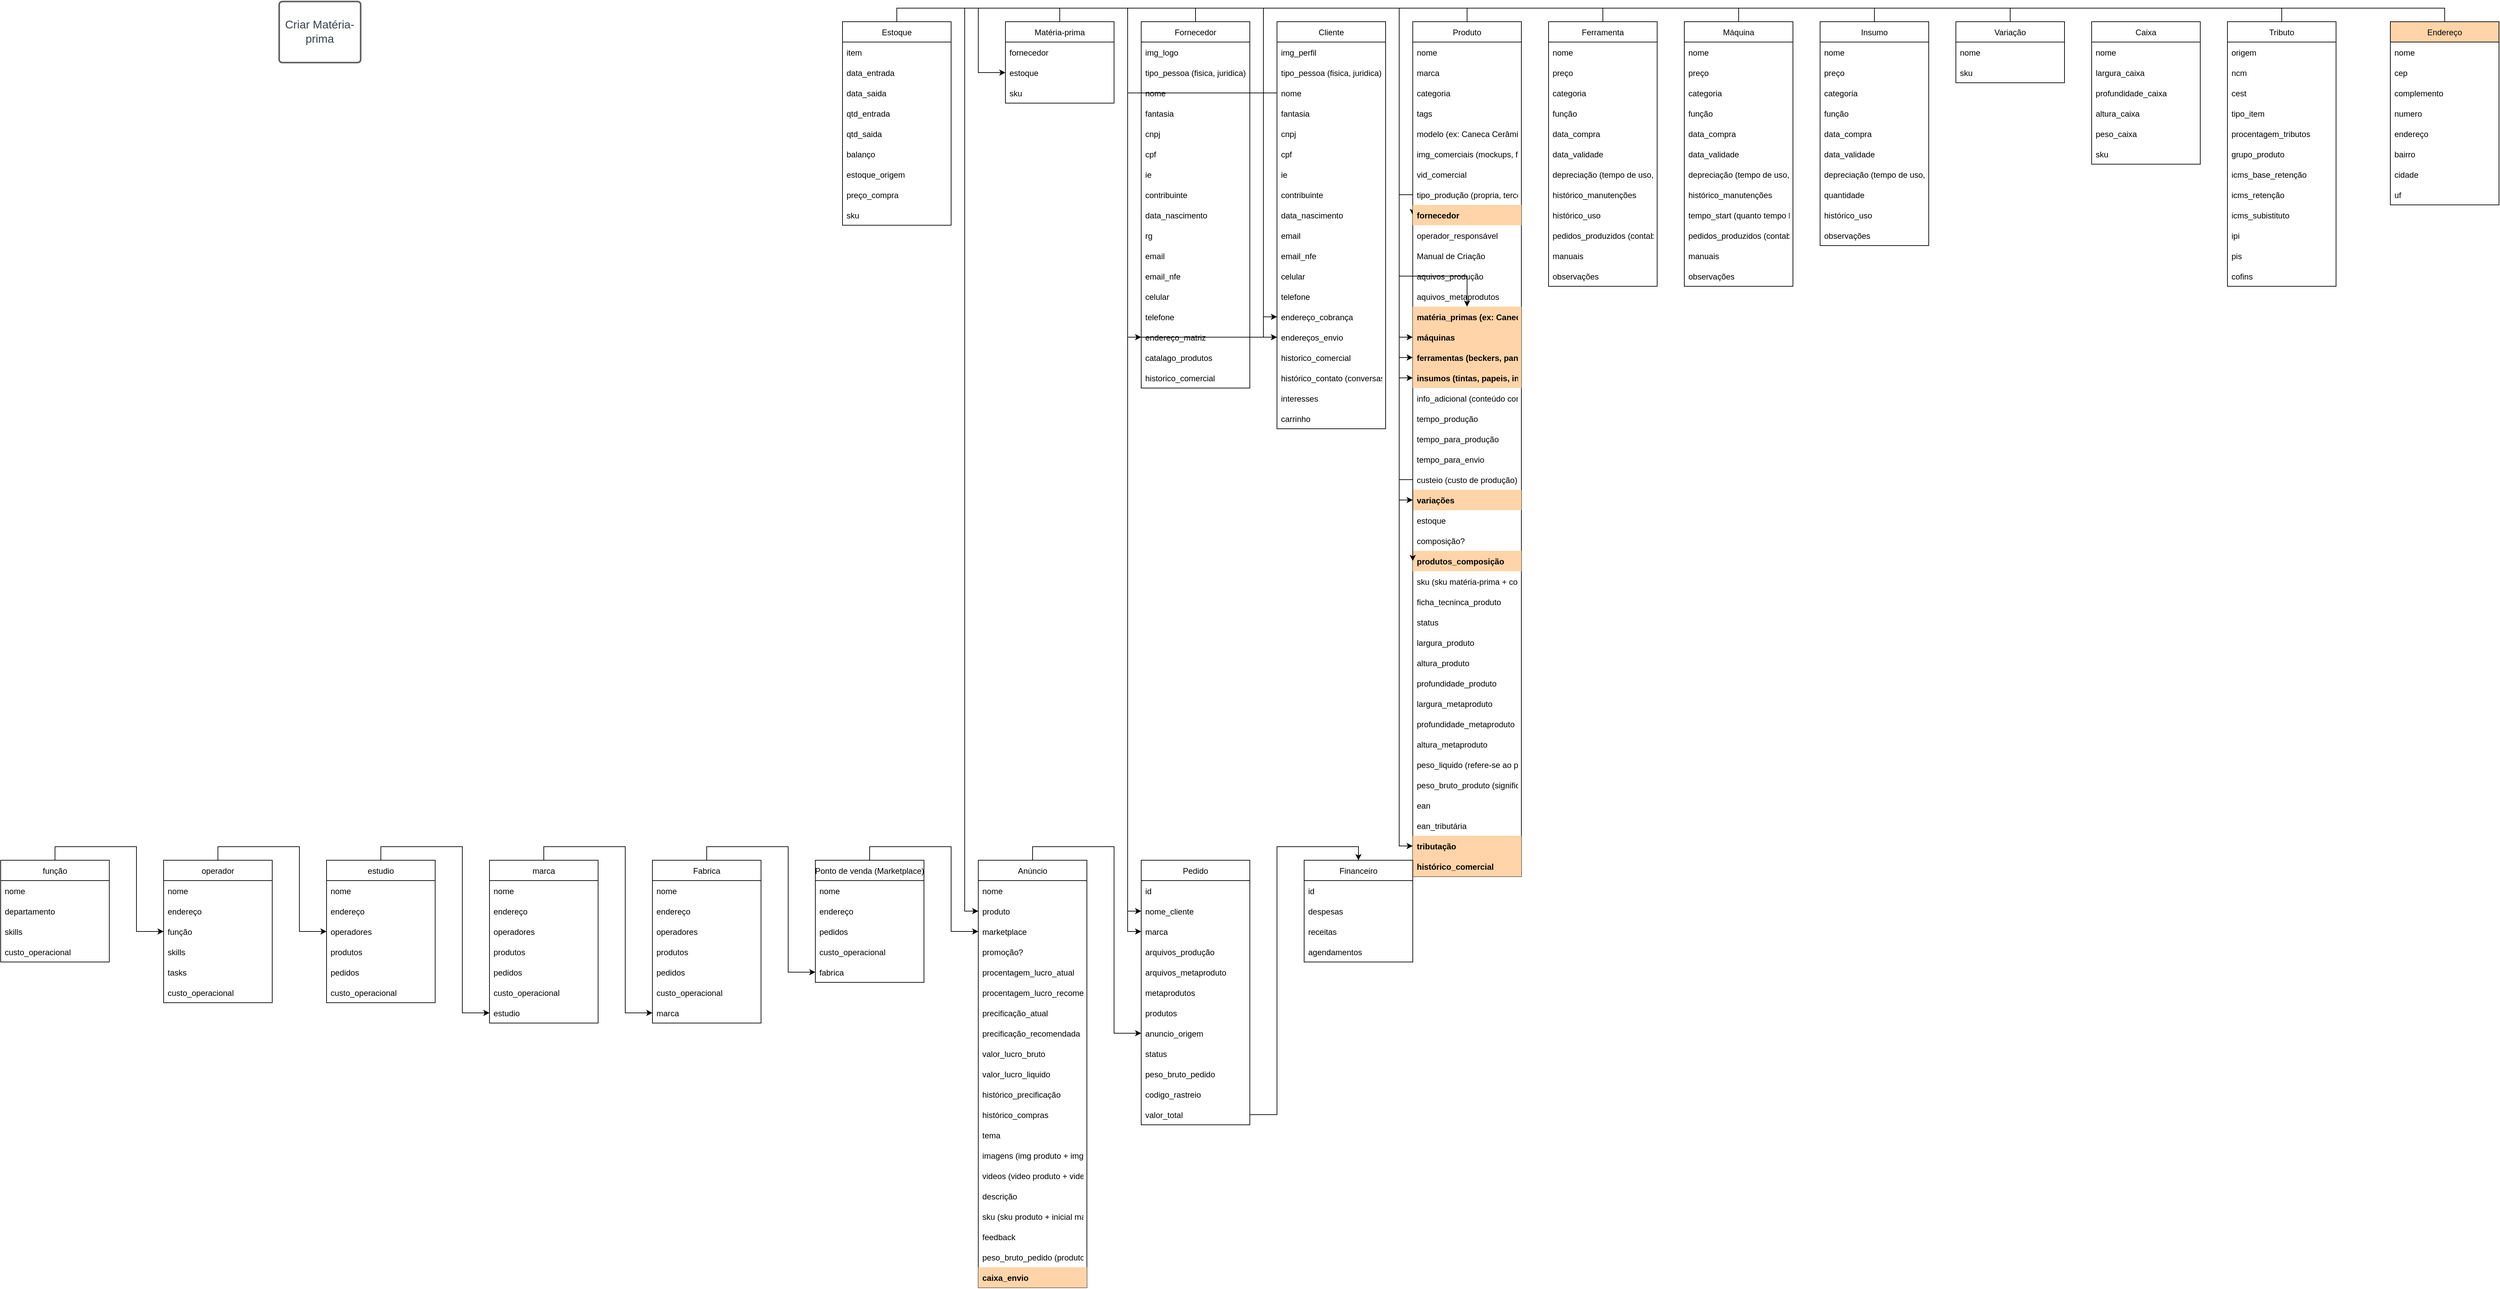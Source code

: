<mxfile version="18.1.2" type="github" pages="3">
  <diagram id="vCUuViBtyJCsyu-AjxXu" name="Tabelas">
    <mxGraphModel dx="2918" dy="557" grid="1" gridSize="10" guides="1" tooltips="1" connect="1" arrows="1" fold="1" page="1" pageScale="1" pageWidth="827" pageHeight="1169" math="0" shadow="0">
      <root>
        <mxCell id="0" />
        <mxCell id="1" parent="0" />
        <UserObject label="Criar Matéria-prima" lucidchartObjectId="XUSho0rWNq1M" id="oDekR_zHLFmKbgKl4XFu-1">
          <mxCell style="html=1;overflow=block;blockSpacing=1;whiteSpace=wrap;fontSize=16.7;fontColor=#3a414a;spacing=9;strokeColor=#5e5e5e;strokeOpacity=100;rounded=1;absoluteArcSize=1;arcSize=9;strokeWidth=2.3;" parent="1" vertex="1">
            <mxGeometry x="-710" y="50" width="120" height="90" as="geometry" />
          </mxCell>
        </UserObject>
        <mxCell id="oDekR_zHLFmKbgKl4XFu-151" style="edgeStyle=orthogonalEdgeStyle;rounded=0;orthogonalLoop=1;jettySize=auto;html=1;exitX=0.5;exitY=0;exitDx=0;exitDy=0;" parent="1" source="oDekR_zHLFmKbgKl4XFu-2" target="oDekR_zHLFmKbgKl4XFu-86" edge="1">
          <mxGeometry relative="1" as="geometry">
            <Array as="points">
              <mxPoint x="440" y="60" />
              <mxPoint x="940" y="60" />
              <mxPoint x="940" y="455" />
            </Array>
          </mxGeometry>
        </mxCell>
        <mxCell id="oDekR_zHLFmKbgKl4XFu-2" value="Matéria-prima" style="swimlane;fontStyle=0;childLayout=stackLayout;horizontal=1;startSize=30;horizontalStack=0;resizeParent=1;resizeParentMax=0;resizeLast=0;collapsible=1;marginBottom=0;" parent="1" vertex="1">
          <mxGeometry x="360" y="80" width="160" height="120" as="geometry" />
        </mxCell>
        <mxCell id="oDekR_zHLFmKbgKl4XFu-3" value="fornecedor" style="text;strokeColor=none;fillColor=none;align=left;verticalAlign=middle;spacingLeft=4;spacingRight=4;overflow=hidden;points=[[0,0.5],[1,0.5]];portConstraint=eastwest;rotatable=0;" parent="oDekR_zHLFmKbgKl4XFu-2" vertex="1">
          <mxGeometry y="30" width="160" height="30" as="geometry" />
        </mxCell>
        <mxCell id="oDekR_zHLFmKbgKl4XFu-310" value="estoque" style="text;strokeColor=none;fillColor=none;align=left;verticalAlign=middle;spacingLeft=4;spacingRight=4;overflow=hidden;points=[[0,0.5],[1,0.5]];portConstraint=eastwest;rotatable=0;" parent="oDekR_zHLFmKbgKl4XFu-2" vertex="1">
          <mxGeometry y="60" width="160" height="30" as="geometry" />
        </mxCell>
        <mxCell id="oDekR_zHLFmKbgKl4XFu-9" value="sku" style="text;strokeColor=none;fillColor=none;align=left;verticalAlign=middle;spacingLeft=4;spacingRight=4;overflow=hidden;points=[[0,0.5],[1,0.5]];portConstraint=eastwest;rotatable=0;" parent="oDekR_zHLFmKbgKl4XFu-2" vertex="1">
          <mxGeometry y="90" width="160" height="30" as="geometry" />
        </mxCell>
        <mxCell id="oDekR_zHLFmKbgKl4XFu-209" style="edgeStyle=orthogonalEdgeStyle;rounded=0;orthogonalLoop=1;jettySize=auto;html=1;exitX=0.5;exitY=0;exitDx=0;exitDy=0;entryX=0;entryY=0.5;entryDx=0;entryDy=0;" parent="1" source="oDekR_zHLFmKbgKl4XFu-12" target="oDekR_zHLFmKbgKl4XFu-73" edge="1">
          <mxGeometry relative="1" as="geometry">
            <Array as="points">
              <mxPoint x="640" y="60" />
              <mxPoint x="940" y="60" />
              <mxPoint x="940" y="335" />
            </Array>
          </mxGeometry>
        </mxCell>
        <mxCell id="oDekR_zHLFmKbgKl4XFu-12" value="Fornecedor" style="swimlane;fontStyle=0;childLayout=stackLayout;horizontal=1;startSize=30;horizontalStack=0;resizeParent=1;resizeParentMax=0;resizeLast=0;collapsible=1;marginBottom=0;" parent="1" vertex="1">
          <mxGeometry x="560" y="80" width="160" height="540" as="geometry" />
        </mxCell>
        <mxCell id="oDekR_zHLFmKbgKl4XFu-39" value="img_logo" style="text;strokeColor=none;fillColor=none;align=left;verticalAlign=middle;spacingLeft=4;spacingRight=4;overflow=hidden;points=[[0,0.5],[1,0.5]];portConstraint=eastwest;rotatable=0;" parent="oDekR_zHLFmKbgKl4XFu-12" vertex="1">
          <mxGeometry y="30" width="160" height="30" as="geometry" />
        </mxCell>
        <mxCell id="oDekR_zHLFmKbgKl4XFu-28" value="tipo_pessoa (fisica, juridica)" style="text;strokeColor=none;fillColor=none;align=left;verticalAlign=middle;spacingLeft=4;spacingRight=4;overflow=hidden;points=[[0,0.5],[1,0.5]];portConstraint=eastwest;rotatable=0;" parent="oDekR_zHLFmKbgKl4XFu-12" vertex="1">
          <mxGeometry y="60" width="160" height="30" as="geometry" />
        </mxCell>
        <mxCell id="oDekR_zHLFmKbgKl4XFu-13" value="nome" style="text;strokeColor=none;fillColor=none;align=left;verticalAlign=middle;spacingLeft=4;spacingRight=4;overflow=hidden;points=[[0,0.5],[1,0.5]];portConstraint=eastwest;rotatable=0;" parent="oDekR_zHLFmKbgKl4XFu-12" vertex="1">
          <mxGeometry y="90" width="160" height="30" as="geometry" />
        </mxCell>
        <mxCell id="oDekR_zHLFmKbgKl4XFu-27" value="fantasia" style="text;strokeColor=none;fillColor=none;align=left;verticalAlign=middle;spacingLeft=4;spacingRight=4;overflow=hidden;points=[[0,0.5],[1,0.5]];portConstraint=eastwest;rotatable=0;" parent="oDekR_zHLFmKbgKl4XFu-12" vertex="1">
          <mxGeometry y="120" width="160" height="30" as="geometry" />
        </mxCell>
        <mxCell id="oDekR_zHLFmKbgKl4XFu-14" value="cnpj" style="text;strokeColor=none;fillColor=none;align=left;verticalAlign=middle;spacingLeft=4;spacingRight=4;overflow=hidden;points=[[0,0.5],[1,0.5]];portConstraint=eastwest;rotatable=0;" parent="oDekR_zHLFmKbgKl4XFu-12" vertex="1">
          <mxGeometry y="150" width="160" height="30" as="geometry" />
        </mxCell>
        <mxCell id="oDekR_zHLFmKbgKl4XFu-35" value="cpf" style="text;strokeColor=none;fillColor=none;align=left;verticalAlign=middle;spacingLeft=4;spacingRight=4;overflow=hidden;points=[[0,0.5],[1,0.5]];portConstraint=eastwest;rotatable=0;" parent="oDekR_zHLFmKbgKl4XFu-12" vertex="1">
          <mxGeometry y="180" width="160" height="30" as="geometry" />
        </mxCell>
        <mxCell id="oDekR_zHLFmKbgKl4XFu-30" value="ie" style="text;strokeColor=none;fillColor=none;align=left;verticalAlign=middle;spacingLeft=4;spacingRight=4;overflow=hidden;points=[[0,0.5],[1,0.5]];portConstraint=eastwest;rotatable=0;" parent="oDekR_zHLFmKbgKl4XFu-12" vertex="1">
          <mxGeometry y="210" width="160" height="30" as="geometry" />
        </mxCell>
        <mxCell id="oDekR_zHLFmKbgKl4XFu-31" value="contribuinte" style="text;strokeColor=none;fillColor=none;align=left;verticalAlign=middle;spacingLeft=4;spacingRight=4;overflow=hidden;points=[[0,0.5],[1,0.5]];portConstraint=eastwest;rotatable=0;" parent="oDekR_zHLFmKbgKl4XFu-12" vertex="1">
          <mxGeometry y="240" width="160" height="30" as="geometry" />
        </mxCell>
        <mxCell id="oDekR_zHLFmKbgKl4XFu-37" value="data_nascimento" style="text;strokeColor=none;fillColor=none;align=left;verticalAlign=middle;spacingLeft=4;spacingRight=4;overflow=hidden;points=[[0,0.5],[1,0.5]];portConstraint=eastwest;rotatable=0;" parent="oDekR_zHLFmKbgKl4XFu-12" vertex="1">
          <mxGeometry y="270" width="160" height="30" as="geometry" />
        </mxCell>
        <mxCell id="oDekR_zHLFmKbgKl4XFu-38" value="rg" style="text;strokeColor=none;fillColor=none;align=left;verticalAlign=middle;spacingLeft=4;spacingRight=4;overflow=hidden;points=[[0,0.5],[1,0.5]];portConstraint=eastwest;rotatable=0;" parent="oDekR_zHLFmKbgKl4XFu-12" vertex="1">
          <mxGeometry y="300" width="160" height="30" as="geometry" />
        </mxCell>
        <mxCell id="oDekR_zHLFmKbgKl4XFu-15" value="email" style="text;strokeColor=none;fillColor=none;align=left;verticalAlign=middle;spacingLeft=4;spacingRight=4;overflow=hidden;points=[[0,0.5],[1,0.5]];portConstraint=eastwest;rotatable=0;" parent="oDekR_zHLFmKbgKl4XFu-12" vertex="1">
          <mxGeometry y="330" width="160" height="30" as="geometry" />
        </mxCell>
        <mxCell id="oDekR_zHLFmKbgKl4XFu-16" value="email_nfe" style="text;strokeColor=none;fillColor=none;align=left;verticalAlign=middle;spacingLeft=4;spacingRight=4;overflow=hidden;points=[[0,0.5],[1,0.5]];portConstraint=eastwest;rotatable=0;" parent="oDekR_zHLFmKbgKl4XFu-12" vertex="1">
          <mxGeometry y="360" width="160" height="30" as="geometry" />
        </mxCell>
        <mxCell id="oDekR_zHLFmKbgKl4XFu-17" value="celular" style="text;strokeColor=none;fillColor=none;align=left;verticalAlign=middle;spacingLeft=4;spacingRight=4;overflow=hidden;points=[[0,0.5],[1,0.5]];portConstraint=eastwest;rotatable=0;" parent="oDekR_zHLFmKbgKl4XFu-12" vertex="1">
          <mxGeometry y="390" width="160" height="30" as="geometry" />
        </mxCell>
        <mxCell id="oDekR_zHLFmKbgKl4XFu-18" value="telefone" style="text;strokeColor=none;fillColor=none;align=left;verticalAlign=middle;spacingLeft=4;spacingRight=4;overflow=hidden;points=[[0,0.5],[1,0.5]];portConstraint=eastwest;rotatable=0;" parent="oDekR_zHLFmKbgKl4XFu-12" vertex="1">
          <mxGeometry y="420" width="160" height="30" as="geometry" />
        </mxCell>
        <mxCell id="oDekR_zHLFmKbgKl4XFu-19" value="endereço_matriz" style="text;strokeColor=none;fillColor=none;align=left;verticalAlign=middle;spacingLeft=4;spacingRight=4;overflow=hidden;points=[[0,0.5],[1,0.5]];portConstraint=eastwest;rotatable=0;" parent="oDekR_zHLFmKbgKl4XFu-12" vertex="1">
          <mxGeometry y="450" width="160" height="30" as="geometry" />
        </mxCell>
        <mxCell id="oDekR_zHLFmKbgKl4XFu-32" value="catalago_produtos" style="text;strokeColor=none;fillColor=none;align=left;verticalAlign=middle;spacingLeft=4;spacingRight=4;overflow=hidden;points=[[0,0.5],[1,0.5]];portConstraint=eastwest;rotatable=0;" parent="oDekR_zHLFmKbgKl4XFu-12" vertex="1">
          <mxGeometry y="480" width="160" height="30" as="geometry" />
        </mxCell>
        <mxCell id="oDekR_zHLFmKbgKl4XFu-33" value="historico_comercial" style="text;strokeColor=none;fillColor=none;align=left;verticalAlign=middle;spacingLeft=4;spacingRight=4;overflow=hidden;points=[[0,0.5],[1,0.5]];portConstraint=eastwest;rotatable=0;" parent="oDekR_zHLFmKbgKl4XFu-12" vertex="1">
          <mxGeometry y="510" width="160" height="30" as="geometry" />
        </mxCell>
        <mxCell id="oDekR_zHLFmKbgKl4XFu-40" value="Cliente" style="swimlane;fontStyle=0;childLayout=stackLayout;horizontal=1;startSize=30;horizontalStack=0;resizeParent=1;resizeParentMax=0;resizeLast=0;collapsible=1;marginBottom=0;" parent="1" vertex="1">
          <mxGeometry x="760" y="80" width="160" height="600" as="geometry" />
        </mxCell>
        <mxCell id="oDekR_zHLFmKbgKl4XFu-41" value="img_perfil" style="text;strokeColor=none;fillColor=none;align=left;verticalAlign=middle;spacingLeft=4;spacingRight=4;overflow=hidden;points=[[0,0.5],[1,0.5]];portConstraint=eastwest;rotatable=0;" parent="oDekR_zHLFmKbgKl4XFu-40" vertex="1">
          <mxGeometry y="30" width="160" height="30" as="geometry" />
        </mxCell>
        <mxCell id="oDekR_zHLFmKbgKl4XFu-44" value="tipo_pessoa (fisica, juridica)" style="text;strokeColor=none;fillColor=none;align=left;verticalAlign=middle;spacingLeft=4;spacingRight=4;overflow=hidden;points=[[0,0.5],[1,0.5]];portConstraint=eastwest;rotatable=0;" parent="oDekR_zHLFmKbgKl4XFu-40" vertex="1">
          <mxGeometry y="60" width="160" height="30" as="geometry" />
        </mxCell>
        <mxCell id="oDekR_zHLFmKbgKl4XFu-42" value="nome" style="text;strokeColor=none;fillColor=none;align=left;verticalAlign=middle;spacingLeft=4;spacingRight=4;overflow=hidden;points=[[0,0.5],[1,0.5]];portConstraint=eastwest;rotatable=0;" parent="oDekR_zHLFmKbgKl4XFu-40" vertex="1">
          <mxGeometry y="90" width="160" height="30" as="geometry" />
        </mxCell>
        <mxCell id="oDekR_zHLFmKbgKl4XFu-43" value="fantasia" style="text;strokeColor=none;fillColor=none;align=left;verticalAlign=middle;spacingLeft=4;spacingRight=4;overflow=hidden;points=[[0,0.5],[1,0.5]];portConstraint=eastwest;rotatable=0;" parent="oDekR_zHLFmKbgKl4XFu-40" vertex="1">
          <mxGeometry y="120" width="160" height="30" as="geometry" />
        </mxCell>
        <mxCell id="oDekR_zHLFmKbgKl4XFu-45" value="cnpj" style="text;strokeColor=none;fillColor=none;align=left;verticalAlign=middle;spacingLeft=4;spacingRight=4;overflow=hidden;points=[[0,0.5],[1,0.5]];portConstraint=eastwest;rotatable=0;" parent="oDekR_zHLFmKbgKl4XFu-40" vertex="1">
          <mxGeometry y="150" width="160" height="30" as="geometry" />
        </mxCell>
        <mxCell id="oDekR_zHLFmKbgKl4XFu-46" value="cpf" style="text;strokeColor=none;fillColor=none;align=left;verticalAlign=middle;spacingLeft=4;spacingRight=4;overflow=hidden;points=[[0,0.5],[1,0.5]];portConstraint=eastwest;rotatable=0;" parent="oDekR_zHLFmKbgKl4XFu-40" vertex="1">
          <mxGeometry y="180" width="160" height="30" as="geometry" />
        </mxCell>
        <mxCell id="oDekR_zHLFmKbgKl4XFu-47" value="ie" style="text;strokeColor=none;fillColor=none;align=left;verticalAlign=middle;spacingLeft=4;spacingRight=4;overflow=hidden;points=[[0,0.5],[1,0.5]];portConstraint=eastwest;rotatable=0;" parent="oDekR_zHLFmKbgKl4XFu-40" vertex="1">
          <mxGeometry y="210" width="160" height="30" as="geometry" />
        </mxCell>
        <mxCell id="oDekR_zHLFmKbgKl4XFu-48" value="contribuinte" style="text;strokeColor=none;fillColor=none;align=left;verticalAlign=middle;spacingLeft=4;spacingRight=4;overflow=hidden;points=[[0,0.5],[1,0.5]];portConstraint=eastwest;rotatable=0;" parent="oDekR_zHLFmKbgKl4XFu-40" vertex="1">
          <mxGeometry y="240" width="160" height="30" as="geometry" />
        </mxCell>
        <mxCell id="oDekR_zHLFmKbgKl4XFu-49" value="data_nascimento" style="text;strokeColor=none;fillColor=none;align=left;verticalAlign=middle;spacingLeft=4;spacingRight=4;overflow=hidden;points=[[0,0.5],[1,0.5]];portConstraint=eastwest;rotatable=0;" parent="oDekR_zHLFmKbgKl4XFu-40" vertex="1">
          <mxGeometry y="270" width="160" height="30" as="geometry" />
        </mxCell>
        <mxCell id="oDekR_zHLFmKbgKl4XFu-51" value="email" style="text;strokeColor=none;fillColor=none;align=left;verticalAlign=middle;spacingLeft=4;spacingRight=4;overflow=hidden;points=[[0,0.5],[1,0.5]];portConstraint=eastwest;rotatable=0;" parent="oDekR_zHLFmKbgKl4XFu-40" vertex="1">
          <mxGeometry y="300" width="160" height="30" as="geometry" />
        </mxCell>
        <mxCell id="oDekR_zHLFmKbgKl4XFu-52" value="email_nfe" style="text;strokeColor=none;fillColor=none;align=left;verticalAlign=middle;spacingLeft=4;spacingRight=4;overflow=hidden;points=[[0,0.5],[1,0.5]];portConstraint=eastwest;rotatable=0;" parent="oDekR_zHLFmKbgKl4XFu-40" vertex="1">
          <mxGeometry y="330" width="160" height="30" as="geometry" />
        </mxCell>
        <mxCell id="oDekR_zHLFmKbgKl4XFu-53" value="celular" style="text;strokeColor=none;fillColor=none;align=left;verticalAlign=middle;spacingLeft=4;spacingRight=4;overflow=hidden;points=[[0,0.5],[1,0.5]];portConstraint=eastwest;rotatable=0;" parent="oDekR_zHLFmKbgKl4XFu-40" vertex="1">
          <mxGeometry y="360" width="160" height="30" as="geometry" />
        </mxCell>
        <mxCell id="oDekR_zHLFmKbgKl4XFu-54" value="telefone" style="text;strokeColor=none;fillColor=none;align=left;verticalAlign=middle;spacingLeft=4;spacingRight=4;overflow=hidden;points=[[0,0.5],[1,0.5]];portConstraint=eastwest;rotatable=0;" parent="oDekR_zHLFmKbgKl4XFu-40" vertex="1">
          <mxGeometry y="390" width="160" height="30" as="geometry" />
        </mxCell>
        <mxCell id="oDekR_zHLFmKbgKl4XFu-55" value="endereço_cobrança" style="text;strokeColor=none;fillColor=none;align=left;verticalAlign=middle;spacingLeft=4;spacingRight=4;overflow=hidden;points=[[0,0.5],[1,0.5]];portConstraint=eastwest;rotatable=0;" parent="oDekR_zHLFmKbgKl4XFu-40" vertex="1">
          <mxGeometry y="420" width="160" height="30" as="geometry" />
        </mxCell>
        <mxCell id="oDekR_zHLFmKbgKl4XFu-279" value="endereços_envio" style="text;strokeColor=none;fillColor=none;align=left;verticalAlign=middle;spacingLeft=4;spacingRight=4;overflow=hidden;points=[[0,0.5],[1,0.5]];portConstraint=eastwest;rotatable=0;" parent="oDekR_zHLFmKbgKl4XFu-40" vertex="1">
          <mxGeometry y="450" width="160" height="30" as="geometry" />
        </mxCell>
        <mxCell id="oDekR_zHLFmKbgKl4XFu-63" value="historico_comercial" style="text;strokeColor=none;fillColor=none;align=left;verticalAlign=middle;spacingLeft=4;spacingRight=4;overflow=hidden;points=[[0,0.5],[1,0.5]];portConstraint=eastwest;rotatable=0;" parent="oDekR_zHLFmKbgKl4XFu-40" vertex="1">
          <mxGeometry y="480" width="160" height="30" as="geometry" />
        </mxCell>
        <mxCell id="oDekR_zHLFmKbgKl4XFu-66" value="histórico_contato (conversas + comentário + perguntas + emails + story marcado + avaliações + suporte)" style="text;strokeColor=none;fillColor=none;align=left;verticalAlign=middle;spacingLeft=4;spacingRight=4;overflow=hidden;points=[[0,0.5],[1,0.5]];portConstraint=eastwest;rotatable=0;" parent="oDekR_zHLFmKbgKl4XFu-40" vertex="1">
          <mxGeometry y="510" width="160" height="30" as="geometry" />
        </mxCell>
        <mxCell id="oDekR_zHLFmKbgKl4XFu-65" value="interesses" style="text;strokeColor=none;fillColor=none;align=left;verticalAlign=middle;spacingLeft=4;spacingRight=4;overflow=hidden;points=[[0,0.5],[1,0.5]];portConstraint=eastwest;rotatable=0;" parent="oDekR_zHLFmKbgKl4XFu-40" vertex="1">
          <mxGeometry y="540" width="160" height="30" as="geometry" />
        </mxCell>
        <mxCell id="oDekR_zHLFmKbgKl4XFu-67" value="carrinho" style="text;strokeColor=none;fillColor=none;align=left;verticalAlign=middle;spacingLeft=4;spacingRight=4;overflow=hidden;points=[[0,0.5],[1,0.5]];portConstraint=eastwest;rotatable=0;" parent="oDekR_zHLFmKbgKl4XFu-40" vertex="1">
          <mxGeometry y="570" width="160" height="30" as="geometry" />
        </mxCell>
        <mxCell id="oDekR_zHLFmKbgKl4XFu-232" style="edgeStyle=orthogonalEdgeStyle;rounded=0;orthogonalLoop=1;jettySize=auto;html=1;exitX=0.5;exitY=0;exitDx=0;exitDy=0;entryX=0;entryY=0.5;entryDx=0;entryDy=0;" parent="1" source="oDekR_zHLFmKbgKl4XFu-68" target="oDekR_zHLFmKbgKl4XFu-213" edge="1">
          <mxGeometry relative="1" as="geometry">
            <mxPoint x="360" y="1200" as="targetPoint" />
          </mxGeometry>
        </mxCell>
        <mxCell id="oDekR_zHLFmKbgKl4XFu-68" value="Produto" style="swimlane;fontStyle=0;childLayout=stackLayout;horizontal=1;startSize=30;horizontalStack=0;resizeParent=1;resizeParentMax=0;resizeLast=0;collapsible=1;marginBottom=0;" parent="1" vertex="1">
          <mxGeometry x="960" y="80" width="160" height="1260" as="geometry" />
        </mxCell>
        <mxCell id="oDekR_zHLFmKbgKl4XFu-69" value="nome" style="text;strokeColor=none;fillColor=none;align=left;verticalAlign=middle;spacingLeft=4;spacingRight=4;overflow=hidden;points=[[0,0.5],[1,0.5]];portConstraint=eastwest;rotatable=0;fontStyle=0" parent="oDekR_zHLFmKbgKl4XFu-68" vertex="1">
          <mxGeometry y="30" width="160" height="30" as="geometry" />
        </mxCell>
        <mxCell id="oDekR_zHLFmKbgKl4XFu-107" value="marca" style="text;strokeColor=none;fillColor=none;align=left;verticalAlign=middle;spacingLeft=4;spacingRight=4;overflow=hidden;points=[[0,0.5],[1,0.5]];portConstraint=eastwest;rotatable=0;" parent="oDekR_zHLFmKbgKl4XFu-68" vertex="1">
          <mxGeometry y="60" width="160" height="30" as="geometry" />
        </mxCell>
        <mxCell id="oDekR_zHLFmKbgKl4XFu-70" value="categoria" style="text;strokeColor=none;fillColor=none;align=left;verticalAlign=middle;spacingLeft=4;spacingRight=4;overflow=hidden;points=[[0,0.5],[1,0.5]];portConstraint=eastwest;rotatable=0;" parent="oDekR_zHLFmKbgKl4XFu-68" vertex="1">
          <mxGeometry y="90" width="160" height="30" as="geometry" />
        </mxCell>
        <mxCell id="oDekR_zHLFmKbgKl4XFu-108" value="tags" style="text;strokeColor=none;fillColor=none;align=left;verticalAlign=middle;spacingLeft=4;spacingRight=4;overflow=hidden;points=[[0,0.5],[1,0.5]];portConstraint=eastwest;rotatable=0;" parent="oDekR_zHLFmKbgKl4XFu-68" vertex="1">
          <mxGeometry y="120" width="160" height="30" as="geometry" />
        </mxCell>
        <mxCell id="oDekR_zHLFmKbgKl4XFu-71" value="modelo (ex: Caneca Cerâmica)" style="text;strokeColor=none;fillColor=none;align=left;verticalAlign=middle;spacingLeft=4;spacingRight=4;overflow=hidden;points=[[0,0.5],[1,0.5]];portConstraint=eastwest;rotatable=0;" parent="oDekR_zHLFmKbgKl4XFu-68" vertex="1">
          <mxGeometry y="150" width="160" height="30" as="geometry" />
        </mxCell>
        <mxCell id="oDekR_zHLFmKbgKl4XFu-72" value="img_comerciais (mockups, fotos ambientadas, fotos que vao no anúncio nos marketplaces)" style="text;strokeColor=none;fillColor=none;align=left;verticalAlign=middle;spacingLeft=4;spacingRight=4;overflow=hidden;points=[[0,0.5],[1,0.5]];portConstraint=eastwest;rotatable=0;" parent="oDekR_zHLFmKbgKl4XFu-68" vertex="1">
          <mxGeometry y="180" width="160" height="30" as="geometry" />
        </mxCell>
        <mxCell id="oDekR_zHLFmKbgKl4XFu-230" value="vid_comercial" style="text;strokeColor=none;fillColor=none;align=left;verticalAlign=middle;spacingLeft=4;spacingRight=4;overflow=hidden;points=[[0,0.5],[1,0.5]];portConstraint=eastwest;rotatable=0;" parent="oDekR_zHLFmKbgKl4XFu-68" vertex="1">
          <mxGeometry y="210" width="160" height="30" as="geometry" />
        </mxCell>
        <mxCell id="oDekR_zHLFmKbgKl4XFu-77" value="tipo_produção (propria, terceiros)" style="text;strokeColor=none;fillColor=none;align=left;verticalAlign=middle;spacingLeft=4;spacingRight=4;overflow=hidden;points=[[0,0.5],[1,0.5]];portConstraint=eastwest;rotatable=0;" parent="oDekR_zHLFmKbgKl4XFu-68" vertex="1">
          <mxGeometry y="240" width="160" height="30" as="geometry" />
        </mxCell>
        <mxCell id="oDekR_zHLFmKbgKl4XFu-73" value="fornecedor" style="text;strokeColor=none;fillColor=#FFD4A8;align=left;verticalAlign=middle;spacingLeft=4;spacingRight=4;overflow=hidden;points=[[0,0.5],[1,0.5]];portConstraint=eastwest;rotatable=0;fontStyle=1" parent="oDekR_zHLFmKbgKl4XFu-68" vertex="1">
          <mxGeometry y="270" width="160" height="30" as="geometry" />
        </mxCell>
        <mxCell id="oDekR_zHLFmKbgKl4XFu-84" value="operador_responsável" style="text;strokeColor=none;fillColor=none;align=left;verticalAlign=middle;spacingLeft=4;spacingRight=4;overflow=hidden;points=[[0,0.5],[1,0.5]];portConstraint=eastwest;rotatable=0;" parent="oDekR_zHLFmKbgKl4XFu-68" vertex="1">
          <mxGeometry y="300" width="160" height="30" as="geometry" />
        </mxCell>
        <mxCell id="1Oszknq3GVxiLIP5hmBy-1" value="Manual de Criação" style="text;strokeColor=none;fillColor=none;align=left;verticalAlign=middle;spacingLeft=4;spacingRight=4;overflow=hidden;points=[[0,0.5],[1,0.5]];portConstraint=eastwest;rotatable=0;" vertex="1" parent="oDekR_zHLFmKbgKl4XFu-68">
          <mxGeometry y="330" width="160" height="30" as="geometry" />
        </mxCell>
        <mxCell id="oDekR_zHLFmKbgKl4XFu-83" value="aquivos_produção" style="text;strokeColor=none;fillColor=none;align=left;verticalAlign=middle;spacingLeft=4;spacingRight=4;overflow=hidden;points=[[0,0.5],[1,0.5]];portConstraint=eastwest;rotatable=0;" parent="oDekR_zHLFmKbgKl4XFu-68" vertex="1">
          <mxGeometry y="360" width="160" height="30" as="geometry" />
        </mxCell>
        <mxCell id="oDekR_zHLFmKbgKl4XFu-92" value="aquivos_metaprodutos" style="text;strokeColor=none;fillColor=none;align=left;verticalAlign=middle;spacingLeft=4;spacingRight=4;overflow=hidden;points=[[0,0.5],[1,0.5]];portConstraint=eastwest;rotatable=0;" parent="oDekR_zHLFmKbgKl4XFu-68" vertex="1">
          <mxGeometry y="390" width="160" height="30" as="geometry" />
        </mxCell>
        <mxCell id="oDekR_zHLFmKbgKl4XFu-86" value="matéria_primas (ex: Caneca Cerâmica Rosa)" style="text;strokeColor=none;fillColor=#FFD4A8;align=left;verticalAlign=middle;spacingLeft=4;spacingRight=4;overflow=hidden;points=[[0,0.5],[1,0.5]];portConstraint=eastwest;rotatable=0;fontStyle=1" parent="oDekR_zHLFmKbgKl4XFu-68" vertex="1">
          <mxGeometry y="420" width="160" height="30" as="geometry" />
        </mxCell>
        <mxCell id="oDekR_zHLFmKbgKl4XFu-87" value="máquinas" style="text;strokeColor=none;fillColor=#FFD4A8;align=left;verticalAlign=middle;spacingLeft=4;spacingRight=4;overflow=hidden;points=[[0,0.5],[1,0.5]];portConstraint=eastwest;rotatable=0;fontStyle=1" parent="oDekR_zHLFmKbgKl4XFu-68" vertex="1">
          <mxGeometry y="450" width="160" height="30" as="geometry" />
        </mxCell>
        <mxCell id="oDekR_zHLFmKbgKl4XFu-88" value="ferramentas (beckers, panelas)" style="text;strokeColor=none;fillColor=#FFD4A8;align=left;verticalAlign=middle;spacingLeft=4;spacingRight=4;overflow=hidden;points=[[0,0.5],[1,0.5]];portConstraint=eastwest;rotatable=0;fontStyle=1" parent="oDekR_zHLFmKbgKl4XFu-68" vertex="1">
          <mxGeometry y="480" width="160" height="30" as="geometry" />
        </mxCell>
        <mxCell id="oDekR_zHLFmKbgKl4XFu-89" value="insumos (tintas, papeis, ingredientes)" style="text;strokeColor=none;fillColor=#FFD4A8;align=left;verticalAlign=middle;spacingLeft=4;spacingRight=4;overflow=hidden;points=[[0,0.5],[1,0.5]];portConstraint=eastwest;rotatable=0;fontStyle=1" parent="oDekR_zHLFmKbgKl4XFu-68" vertex="1">
          <mxGeometry y="510" width="160" height="30" as="geometry" />
        </mxCell>
        <mxCell id="oDekR_zHLFmKbgKl4XFu-91" value="info_adicional (conteúdo como tutoriais, manuais, procedimentos, de como produzir ou embalar esse produto)" style="text;strokeColor=none;fillColor=none;align=left;verticalAlign=middle;spacingLeft=4;spacingRight=4;overflow=hidden;points=[[0,0.5],[1,0.5]];portConstraint=eastwest;rotatable=0;" parent="oDekR_zHLFmKbgKl4XFu-68" vertex="1">
          <mxGeometry y="540" width="160" height="30" as="geometry" />
        </mxCell>
        <mxCell id="oDekR_zHLFmKbgKl4XFu-94" value="tempo_produção" style="text;strokeColor=none;fillColor=none;align=left;verticalAlign=middle;spacingLeft=4;spacingRight=4;overflow=hidden;points=[[0,0.5],[1,0.5]];portConstraint=eastwest;rotatable=0;" parent="oDekR_zHLFmKbgKl4XFu-68" vertex="1">
          <mxGeometry y="570" width="160" height="30" as="geometry" />
        </mxCell>
        <mxCell id="mXWzdU9Wzd1N36tSL-_R-1" value="tempo_para_produção" style="text;strokeColor=none;fillColor=none;align=left;verticalAlign=middle;spacingLeft=4;spacingRight=4;overflow=hidden;points=[[0,0.5],[1,0.5]];portConstraint=eastwest;rotatable=0;" parent="oDekR_zHLFmKbgKl4XFu-68" vertex="1">
          <mxGeometry y="600" width="160" height="30" as="geometry" />
        </mxCell>
        <mxCell id="mXWzdU9Wzd1N36tSL-_R-2" value="tempo_para_envio" style="text;strokeColor=none;fillColor=none;align=left;verticalAlign=middle;spacingLeft=4;spacingRight=4;overflow=hidden;points=[[0,0.5],[1,0.5]];portConstraint=eastwest;rotatable=0;" parent="oDekR_zHLFmKbgKl4XFu-68" vertex="1">
          <mxGeometry y="630" width="160" height="30" as="geometry" />
        </mxCell>
        <mxCell id="oDekR_zHLFmKbgKl4XFu-74" value="custeio (custo de produção)" style="text;strokeColor=none;fillColor=none;align=left;verticalAlign=middle;spacingLeft=4;spacingRight=4;overflow=hidden;points=[[0,0.5],[1,0.5]];portConstraint=eastwest;rotatable=0;" parent="oDekR_zHLFmKbgKl4XFu-68" vertex="1">
          <mxGeometry y="660" width="160" height="30" as="geometry" />
        </mxCell>
        <mxCell id="oDekR_zHLFmKbgKl4XFu-75" value="variações" style="text;strokeColor=none;fillColor=#FFD4A8;align=left;verticalAlign=middle;spacingLeft=4;spacingRight=4;overflow=hidden;points=[[0,0.5],[1,0.5]];portConstraint=eastwest;rotatable=0;fontStyle=1" parent="oDekR_zHLFmKbgKl4XFu-68" vertex="1">
          <mxGeometry y="690" width="160" height="30" as="geometry" />
        </mxCell>
        <mxCell id="oDekR_zHLFmKbgKl4XFu-79" value="estoque" style="text;strokeColor=none;fillColor=none;align=left;verticalAlign=middle;spacingLeft=4;spacingRight=4;overflow=hidden;points=[[0,0.5],[1,0.5]];portConstraint=eastwest;rotatable=0;" parent="oDekR_zHLFmKbgKl4XFu-68" vertex="1">
          <mxGeometry y="720" width="160" height="30" as="geometry" />
        </mxCell>
        <mxCell id="oDekR_zHLFmKbgKl4XFu-80" value="composição?" style="text;strokeColor=none;fillColor=none;align=left;verticalAlign=middle;spacingLeft=4;spacingRight=4;overflow=hidden;points=[[0,0.5],[1,0.5]];portConstraint=eastwest;rotatable=0;" parent="oDekR_zHLFmKbgKl4XFu-68" vertex="1">
          <mxGeometry y="750" width="160" height="30" as="geometry" />
        </mxCell>
        <mxCell id="oDekR_zHLFmKbgKl4XFu-81" value="produtos_composição" style="text;strokeColor=none;fillColor=#FFD4A8;align=left;verticalAlign=middle;spacingLeft=4;spacingRight=4;overflow=hidden;points=[[0,0.5],[1,0.5]];portConstraint=eastwest;rotatable=0;fontStyle=1" parent="oDekR_zHLFmKbgKl4XFu-68" vertex="1">
          <mxGeometry y="780" width="160" height="30" as="geometry" />
        </mxCell>
        <mxCell id="oDekR_zHLFmKbgKl4XFu-82" value="sku (sku matéria-prima + codigo produto + variação) " style="text;strokeColor=none;fillColor=none;align=left;verticalAlign=middle;spacingLeft=4;spacingRight=4;overflow=hidden;points=[[0,0.5],[1,0.5]];portConstraint=eastwest;rotatable=0;" parent="oDekR_zHLFmKbgKl4XFu-68" vertex="1">
          <mxGeometry y="810" width="160" height="30" as="geometry" />
        </mxCell>
        <mxCell id="oDekR_zHLFmKbgKl4XFu-76" value="ficha_tecninca_produto" style="text;strokeColor=none;fillColor=none;align=left;verticalAlign=middle;spacingLeft=4;spacingRight=4;overflow=hidden;points=[[0,0.5],[1,0.5]];portConstraint=eastwest;rotatable=0;" parent="oDekR_zHLFmKbgKl4XFu-68" vertex="1">
          <mxGeometry y="840" width="160" height="30" as="geometry" />
        </mxCell>
        <mxCell id="oDekR_zHLFmKbgKl4XFu-95" value="status" style="text;strokeColor=none;fillColor=none;align=left;verticalAlign=middle;spacingLeft=4;spacingRight=4;overflow=hidden;points=[[0,0.5],[1,0.5]];portConstraint=eastwest;rotatable=0;" parent="oDekR_zHLFmKbgKl4XFu-68" vertex="1">
          <mxGeometry y="870" width="160" height="30" as="geometry" />
        </mxCell>
        <mxCell id="oDekR_zHLFmKbgKl4XFu-100" value="largura_produto" style="text;strokeColor=none;fillColor=none;align=left;verticalAlign=middle;spacingLeft=4;spacingRight=4;overflow=hidden;points=[[0,0.5],[1,0.5]];portConstraint=eastwest;rotatable=0;" parent="oDekR_zHLFmKbgKl4XFu-68" vertex="1">
          <mxGeometry y="900" width="160" height="30" as="geometry" />
        </mxCell>
        <mxCell id="oDekR_zHLFmKbgKl4XFu-101" value="altura_produto" style="text;strokeColor=none;fillColor=none;align=left;verticalAlign=middle;spacingLeft=4;spacingRight=4;overflow=hidden;points=[[0,0.5],[1,0.5]];portConstraint=eastwest;rotatable=0;" parent="oDekR_zHLFmKbgKl4XFu-68" vertex="1">
          <mxGeometry y="930" width="160" height="30" as="geometry" />
        </mxCell>
        <mxCell id="oDekR_zHLFmKbgKl4XFu-102" value="profundidade_produto" style="text;strokeColor=none;fillColor=none;align=left;verticalAlign=middle;spacingLeft=4;spacingRight=4;overflow=hidden;points=[[0,0.5],[1,0.5]];portConstraint=eastwest;rotatable=0;" parent="oDekR_zHLFmKbgKl4XFu-68" vertex="1">
          <mxGeometry y="960" width="160" height="30" as="geometry" />
        </mxCell>
        <mxCell id="oDekR_zHLFmKbgKl4XFu-138" value="largura_metaproduto" style="text;strokeColor=none;fillColor=none;align=left;verticalAlign=middle;spacingLeft=4;spacingRight=4;overflow=hidden;points=[[0,0.5],[1,0.5]];portConstraint=eastwest;rotatable=0;" parent="oDekR_zHLFmKbgKl4XFu-68" vertex="1">
          <mxGeometry y="990" width="160" height="30" as="geometry" />
        </mxCell>
        <mxCell id="nfHbHCJHgqCDm1bMXmoA-3" value="profundidade_metaproduto" style="text;strokeColor=none;fillColor=none;align=left;verticalAlign=middle;spacingLeft=4;spacingRight=4;overflow=hidden;points=[[0,0.5],[1,0.5]];portConstraint=eastwest;rotatable=0;" parent="oDekR_zHLFmKbgKl4XFu-68" vertex="1">
          <mxGeometry y="1020" width="160" height="30" as="geometry" />
        </mxCell>
        <mxCell id="nfHbHCJHgqCDm1bMXmoA-2" value="altura_metaproduto" style="text;strokeColor=none;fillColor=none;align=left;verticalAlign=middle;spacingLeft=4;spacingRight=4;overflow=hidden;points=[[0,0.5],[1,0.5]];portConstraint=eastwest;rotatable=0;" parent="oDekR_zHLFmKbgKl4XFu-68" vertex="1">
          <mxGeometry y="1050" width="160" height="30" as="geometry" />
        </mxCell>
        <mxCell id="oDekR_zHLFmKbgKl4XFu-96" value="peso_liquido (refere-se ao peso do produto isolado, sem incluir o recipiente ou embalagem. Ex: o peso das sardinhas antes de serem colocadas em latas)" style="text;strokeColor=none;fillColor=none;align=left;verticalAlign=middle;spacingLeft=4;spacingRight=4;overflow=hidden;points=[[0,0.5],[1,0.5]];portConstraint=eastwest;rotatable=0;" parent="oDekR_zHLFmKbgKl4XFu-68" vertex="1">
          <mxGeometry y="1080" width="160" height="30" as="geometry" />
        </mxCell>
        <mxCell id="oDekR_zHLFmKbgKl4XFu-97" value="peso_bruto_produto (significa o peso total, incluindo o produto, a embalagem ou qualquer outro invólucro necessário para o transporte. Ex: o peso dos biscoitos somado ao pacote no qual eles foram embalados.)" style="text;strokeColor=none;fillColor=none;align=left;verticalAlign=middle;spacingLeft=4;spacingRight=4;overflow=hidden;points=[[0,0.5],[1,0.5]];portConstraint=eastwest;rotatable=0;" parent="oDekR_zHLFmKbgKl4XFu-68" vertex="1">
          <mxGeometry y="1110" width="160" height="30" as="geometry" />
        </mxCell>
        <mxCell id="oDekR_zHLFmKbgKl4XFu-104" value="ean" style="text;strokeColor=none;fillColor=none;align=left;verticalAlign=middle;spacingLeft=4;spacingRight=4;overflow=hidden;points=[[0,0.5],[1,0.5]];portConstraint=eastwest;rotatable=0;" parent="oDekR_zHLFmKbgKl4XFu-68" vertex="1">
          <mxGeometry y="1140" width="160" height="30" as="geometry" />
        </mxCell>
        <mxCell id="oDekR_zHLFmKbgKl4XFu-106" value="ean_tributária" style="text;strokeColor=none;fillColor=none;align=left;verticalAlign=middle;spacingLeft=4;spacingRight=4;overflow=hidden;points=[[0,0.5],[1,0.5]];portConstraint=eastwest;rotatable=0;" parent="oDekR_zHLFmKbgKl4XFu-68" vertex="1">
          <mxGeometry y="1170" width="160" height="30" as="geometry" />
        </mxCell>
        <mxCell id="oDekR_zHLFmKbgKl4XFu-109" value="tributação" style="text;strokeColor=none;fillColor=#FFD4A8;align=left;verticalAlign=middle;spacingLeft=4;spacingRight=4;overflow=hidden;points=[[0,0.5],[1,0.5]];portConstraint=eastwest;rotatable=0;fontStyle=1" parent="oDekR_zHLFmKbgKl4XFu-68" vertex="1">
          <mxGeometry y="1200" width="160" height="30" as="geometry" />
        </mxCell>
        <mxCell id="oDekR_zHLFmKbgKl4XFu-210" value="histórico_comercial" style="text;strokeColor=none;fillColor=#FFD4A8;align=left;verticalAlign=middle;spacingLeft=4;spacingRight=4;overflow=hidden;points=[[0,0.5],[1,0.5]];portConstraint=eastwest;rotatable=0;fontStyle=1" parent="oDekR_zHLFmKbgKl4XFu-68" vertex="1">
          <mxGeometry y="1230" width="160" height="30" as="geometry" />
        </mxCell>
        <mxCell id="oDekR_zHLFmKbgKl4XFu-183" style="edgeStyle=orthogonalEdgeStyle;rounded=0;orthogonalLoop=1;jettySize=auto;html=1;exitX=0.5;exitY=0;exitDx=0;exitDy=0;entryX=0;entryY=0.5;entryDx=0;entryDy=0;" parent="oDekR_zHLFmKbgKl4XFu-68" source="oDekR_zHLFmKbgKl4XFu-68" target="oDekR_zHLFmKbgKl4XFu-81" edge="1">
          <mxGeometry relative="1" as="geometry">
            <Array as="points">
              <mxPoint x="80" y="-20" />
              <mxPoint x="-20" y="-20" />
              <mxPoint x="-20" y="675" />
            </Array>
          </mxGeometry>
        </mxCell>
        <mxCell id="oDekR_zHLFmKbgKl4XFu-152" style="edgeStyle=orthogonalEdgeStyle;rounded=0;orthogonalLoop=1;jettySize=auto;html=1;exitX=0.5;exitY=0;exitDx=0;exitDy=0;entryX=0;entryY=0.5;entryDx=0;entryDy=0;" parent="1" source="oDekR_zHLFmKbgKl4XFu-110" target="oDekR_zHLFmKbgKl4XFu-88" edge="1">
          <mxGeometry relative="1" as="geometry" />
        </mxCell>
        <mxCell id="oDekR_zHLFmKbgKl4XFu-110" value="Ferramenta" style="swimlane;fontStyle=0;childLayout=stackLayout;horizontal=1;startSize=30;horizontalStack=0;resizeParent=1;resizeParentMax=0;resizeLast=0;collapsible=1;marginBottom=0;" parent="1" vertex="1">
          <mxGeometry x="1160" y="80" width="160" height="390" as="geometry" />
        </mxCell>
        <mxCell id="oDekR_zHLFmKbgKl4XFu-111" value="nome" style="text;strokeColor=none;fillColor=none;align=left;verticalAlign=middle;spacingLeft=4;spacingRight=4;overflow=hidden;points=[[0,0.5],[1,0.5]];portConstraint=eastwest;rotatable=0;" parent="oDekR_zHLFmKbgKl4XFu-110" vertex="1">
          <mxGeometry y="30" width="160" height="30" as="geometry" />
        </mxCell>
        <mxCell id="oDekR_zHLFmKbgKl4XFu-114" value="preço" style="text;strokeColor=none;fillColor=none;align=left;verticalAlign=middle;spacingLeft=4;spacingRight=4;overflow=hidden;points=[[0,0.5],[1,0.5]];portConstraint=eastwest;rotatable=0;" parent="oDekR_zHLFmKbgKl4XFu-110" vertex="1">
          <mxGeometry y="60" width="160" height="30" as="geometry" />
        </mxCell>
        <mxCell id="oDekR_zHLFmKbgKl4XFu-115" value="categoria" style="text;strokeColor=none;fillColor=none;align=left;verticalAlign=middle;spacingLeft=4;spacingRight=4;overflow=hidden;points=[[0,0.5],[1,0.5]];portConstraint=eastwest;rotatable=0;" parent="oDekR_zHLFmKbgKl4XFu-110" vertex="1">
          <mxGeometry y="90" width="160" height="30" as="geometry" />
        </mxCell>
        <mxCell id="oDekR_zHLFmKbgKl4XFu-117" value="função" style="text;strokeColor=none;fillColor=none;align=left;verticalAlign=middle;spacingLeft=4;spacingRight=4;overflow=hidden;points=[[0,0.5],[1,0.5]];portConstraint=eastwest;rotatable=0;" parent="oDekR_zHLFmKbgKl4XFu-110" vertex="1">
          <mxGeometry y="120" width="160" height="30" as="geometry" />
        </mxCell>
        <mxCell id="oDekR_zHLFmKbgKl4XFu-119" value="data_compra" style="text;strokeColor=none;fillColor=none;align=left;verticalAlign=middle;spacingLeft=4;spacingRight=4;overflow=hidden;points=[[0,0.5],[1,0.5]];portConstraint=eastwest;rotatable=0;" parent="oDekR_zHLFmKbgKl4XFu-110" vertex="1">
          <mxGeometry y="150" width="160" height="30" as="geometry" />
        </mxCell>
        <mxCell id="oDekR_zHLFmKbgKl4XFu-168" value="data_validade" style="text;strokeColor=none;fillColor=none;align=left;verticalAlign=middle;spacingLeft=4;spacingRight=4;overflow=hidden;points=[[0,0.5],[1,0.5]];portConstraint=eastwest;rotatable=0;" parent="oDekR_zHLFmKbgKl4XFu-110" vertex="1">
          <mxGeometry y="180" width="160" height="30" as="geometry" />
        </mxCell>
        <mxCell id="oDekR_zHLFmKbgKl4XFu-116" value="depreciação (tempo de uso, e barra de vida, contando o tempo de uso com o tempo de validade prevista)" style="text;strokeColor=none;fillColor=none;align=left;verticalAlign=middle;spacingLeft=4;spacingRight=4;overflow=hidden;points=[[0,0.5],[1,0.5]];portConstraint=eastwest;rotatable=0;" parent="oDekR_zHLFmKbgKl4XFu-110" vertex="1">
          <mxGeometry y="210" width="160" height="30" as="geometry" />
        </mxCell>
        <mxCell id="oDekR_zHLFmKbgKl4XFu-120" value="histórico_manutenções" style="text;strokeColor=none;fillColor=none;align=left;verticalAlign=middle;spacingLeft=4;spacingRight=4;overflow=hidden;points=[[0,0.5],[1,0.5]];portConstraint=eastwest;rotatable=0;" parent="oDekR_zHLFmKbgKl4XFu-110" vertex="1">
          <mxGeometry y="240" width="160" height="30" as="geometry" />
        </mxCell>
        <mxCell id="oDekR_zHLFmKbgKl4XFu-134" value="histórico_uso" style="text;strokeColor=none;fillColor=none;align=left;verticalAlign=middle;spacingLeft=4;spacingRight=4;overflow=hidden;points=[[0,0.5],[1,0.5]];portConstraint=eastwest;rotatable=0;" parent="oDekR_zHLFmKbgKl4XFu-110" vertex="1">
          <mxGeometry y="270" width="160" height="30" as="geometry" />
        </mxCell>
        <mxCell id="oDekR_zHLFmKbgKl4XFu-133" value="pedidos_produzidos (contabilizar, ao passar no scanner de produção, quantos pedidos foram produzidos utilizando a ferramenta)" style="text;strokeColor=none;fillColor=none;align=left;verticalAlign=middle;spacingLeft=4;spacingRight=4;overflow=hidden;points=[[0,0.5],[1,0.5]];portConstraint=eastwest;rotatable=0;" parent="oDekR_zHLFmKbgKl4XFu-110" vertex="1">
          <mxGeometry y="300" width="160" height="30" as="geometry" />
        </mxCell>
        <mxCell id="oDekR_zHLFmKbgKl4XFu-121" value="manuais" style="text;strokeColor=none;fillColor=none;align=left;verticalAlign=middle;spacingLeft=4;spacingRight=4;overflow=hidden;points=[[0,0.5],[1,0.5]];portConstraint=eastwest;rotatable=0;" parent="oDekR_zHLFmKbgKl4XFu-110" vertex="1">
          <mxGeometry y="330" width="160" height="30" as="geometry" />
        </mxCell>
        <mxCell id="oDekR_zHLFmKbgKl4XFu-122" value="observações" style="text;strokeColor=none;fillColor=none;align=left;verticalAlign=middle;spacingLeft=4;spacingRight=4;overflow=hidden;points=[[0,0.5],[1,0.5]];portConstraint=eastwest;rotatable=0;" parent="oDekR_zHLFmKbgKl4XFu-110" vertex="1">
          <mxGeometry y="360" width="160" height="30" as="geometry" />
        </mxCell>
        <mxCell id="oDekR_zHLFmKbgKl4XFu-153" style="edgeStyle=orthogonalEdgeStyle;rounded=0;orthogonalLoop=1;jettySize=auto;html=1;exitX=0.5;exitY=0;exitDx=0;exitDy=0;entryX=0;entryY=0.5;entryDx=0;entryDy=0;" parent="1" source="oDekR_zHLFmKbgKl4XFu-123" target="oDekR_zHLFmKbgKl4XFu-87" edge="1">
          <mxGeometry relative="1" as="geometry" />
        </mxCell>
        <mxCell id="oDekR_zHLFmKbgKl4XFu-123" value="Máquina" style="swimlane;fontStyle=0;childLayout=stackLayout;horizontal=1;startSize=30;horizontalStack=0;resizeParent=1;resizeParentMax=0;resizeLast=0;collapsible=1;marginBottom=0;" parent="1" vertex="1">
          <mxGeometry x="1360" y="80" width="160" height="390" as="geometry" />
        </mxCell>
        <mxCell id="oDekR_zHLFmKbgKl4XFu-124" value="nome" style="text;strokeColor=none;fillColor=none;align=left;verticalAlign=middle;spacingLeft=4;spacingRight=4;overflow=hidden;points=[[0,0.5],[1,0.5]];portConstraint=eastwest;rotatable=0;" parent="oDekR_zHLFmKbgKl4XFu-123" vertex="1">
          <mxGeometry y="30" width="160" height="30" as="geometry" />
        </mxCell>
        <mxCell id="oDekR_zHLFmKbgKl4XFu-125" value="preço" style="text;strokeColor=none;fillColor=none;align=left;verticalAlign=middle;spacingLeft=4;spacingRight=4;overflow=hidden;points=[[0,0.5],[1,0.5]];portConstraint=eastwest;rotatable=0;" parent="oDekR_zHLFmKbgKl4XFu-123" vertex="1">
          <mxGeometry y="60" width="160" height="30" as="geometry" />
        </mxCell>
        <mxCell id="oDekR_zHLFmKbgKl4XFu-126" value="categoria" style="text;strokeColor=none;fillColor=none;align=left;verticalAlign=middle;spacingLeft=4;spacingRight=4;overflow=hidden;points=[[0,0.5],[1,0.5]];portConstraint=eastwest;rotatable=0;" parent="oDekR_zHLFmKbgKl4XFu-123" vertex="1">
          <mxGeometry y="90" width="160" height="30" as="geometry" />
        </mxCell>
        <mxCell id="oDekR_zHLFmKbgKl4XFu-127" value="função" style="text;strokeColor=none;fillColor=none;align=left;verticalAlign=middle;spacingLeft=4;spacingRight=4;overflow=hidden;points=[[0,0.5],[1,0.5]];portConstraint=eastwest;rotatable=0;" parent="oDekR_zHLFmKbgKl4XFu-123" vertex="1">
          <mxGeometry y="120" width="160" height="30" as="geometry" />
        </mxCell>
        <mxCell id="oDekR_zHLFmKbgKl4XFu-128" value="data_compra" style="text;strokeColor=none;fillColor=none;align=left;verticalAlign=middle;spacingLeft=4;spacingRight=4;overflow=hidden;points=[[0,0.5],[1,0.5]];portConstraint=eastwest;rotatable=0;" parent="oDekR_zHLFmKbgKl4XFu-123" vertex="1">
          <mxGeometry y="150" width="160" height="30" as="geometry" />
        </mxCell>
        <mxCell id="oDekR_zHLFmKbgKl4XFu-167" value="data_validade" style="text;strokeColor=none;fillColor=none;align=left;verticalAlign=middle;spacingLeft=4;spacingRight=4;overflow=hidden;points=[[0,0.5],[1,0.5]];portConstraint=eastwest;rotatable=0;" parent="oDekR_zHLFmKbgKl4XFu-123" vertex="1">
          <mxGeometry y="180" width="160" height="30" as="geometry" />
        </mxCell>
        <mxCell id="oDekR_zHLFmKbgKl4XFu-129" value="depreciação (tempo de uso, e barra de vida, contando o tempo de uso com o tempo de validade prevista)" style="text;strokeColor=none;fillColor=none;align=left;verticalAlign=middle;spacingLeft=4;spacingRight=4;overflow=hidden;points=[[0,0.5],[1,0.5]];portConstraint=eastwest;rotatable=0;" parent="oDekR_zHLFmKbgKl4XFu-123" vertex="1">
          <mxGeometry y="210" width="160" height="30" as="geometry" />
        </mxCell>
        <mxCell id="oDekR_zHLFmKbgKl4XFu-130" value="histórico_manutenções" style="text;strokeColor=none;fillColor=none;align=left;verticalAlign=middle;spacingLeft=4;spacingRight=4;overflow=hidden;points=[[0,0.5],[1,0.5]];portConstraint=eastwest;rotatable=0;" parent="oDekR_zHLFmKbgKl4XFu-123" vertex="1">
          <mxGeometry y="240" width="160" height="30" as="geometry" />
        </mxCell>
        <mxCell id="oDekR_zHLFmKbgKl4XFu-135" value="tempo_start (quanto tempo leva para ligar e configurar para começar a primeira produção)" style="text;strokeColor=none;fillColor=none;align=left;verticalAlign=middle;spacingLeft=4;spacingRight=4;overflow=hidden;points=[[0,0.5],[1,0.5]];portConstraint=eastwest;rotatable=0;" parent="oDekR_zHLFmKbgKl4XFu-123" vertex="1">
          <mxGeometry y="270" width="160" height="30" as="geometry" />
        </mxCell>
        <mxCell id="oDekR_zHLFmKbgKl4XFu-136" value="pedidos_produzidos (contabilizar, ao passar no scanner de produção, quantos pedidos foram produzidos utilizando a ferramenta)" style="text;strokeColor=none;fillColor=none;align=left;verticalAlign=middle;spacingLeft=4;spacingRight=4;overflow=hidden;points=[[0,0.5],[1,0.5]];portConstraint=eastwest;rotatable=0;" parent="oDekR_zHLFmKbgKl4XFu-123" vertex="1">
          <mxGeometry y="300" width="160" height="30" as="geometry" />
        </mxCell>
        <mxCell id="oDekR_zHLFmKbgKl4XFu-131" value="manuais" style="text;strokeColor=none;fillColor=none;align=left;verticalAlign=middle;spacingLeft=4;spacingRight=4;overflow=hidden;points=[[0,0.5],[1,0.5]];portConstraint=eastwest;rotatable=0;" parent="oDekR_zHLFmKbgKl4XFu-123" vertex="1">
          <mxGeometry y="330" width="160" height="30" as="geometry" />
        </mxCell>
        <mxCell id="oDekR_zHLFmKbgKl4XFu-132" value="observações" style="text;strokeColor=none;fillColor=none;align=left;verticalAlign=middle;spacingLeft=4;spacingRight=4;overflow=hidden;points=[[0,0.5],[1,0.5]];portConstraint=eastwest;rotatable=0;" parent="oDekR_zHLFmKbgKl4XFu-123" vertex="1">
          <mxGeometry y="360" width="160" height="30" as="geometry" />
        </mxCell>
        <mxCell id="oDekR_zHLFmKbgKl4XFu-170" style="edgeStyle=orthogonalEdgeStyle;rounded=0;orthogonalLoop=1;jettySize=auto;html=1;exitX=0.5;exitY=0;exitDx=0;exitDy=0;entryX=0;entryY=0.5;entryDx=0;entryDy=0;" parent="1" source="oDekR_zHLFmKbgKl4XFu-154" target="oDekR_zHLFmKbgKl4XFu-89" edge="1">
          <mxGeometry relative="1" as="geometry" />
        </mxCell>
        <mxCell id="oDekR_zHLFmKbgKl4XFu-154" value="Insumo" style="swimlane;fontStyle=0;childLayout=stackLayout;horizontal=1;startSize=30;horizontalStack=0;resizeParent=1;resizeParentMax=0;resizeLast=0;collapsible=1;marginBottom=0;" parent="1" vertex="1">
          <mxGeometry x="1560" y="80" width="160" height="330" as="geometry" />
        </mxCell>
        <mxCell id="oDekR_zHLFmKbgKl4XFu-155" value="nome" style="text;strokeColor=none;fillColor=none;align=left;verticalAlign=middle;spacingLeft=4;spacingRight=4;overflow=hidden;points=[[0,0.5],[1,0.5]];portConstraint=eastwest;rotatable=0;" parent="oDekR_zHLFmKbgKl4XFu-154" vertex="1">
          <mxGeometry y="30" width="160" height="30" as="geometry" />
        </mxCell>
        <mxCell id="oDekR_zHLFmKbgKl4XFu-156" value="preço" style="text;strokeColor=none;fillColor=none;align=left;verticalAlign=middle;spacingLeft=4;spacingRight=4;overflow=hidden;points=[[0,0.5],[1,0.5]];portConstraint=eastwest;rotatable=0;" parent="oDekR_zHLFmKbgKl4XFu-154" vertex="1">
          <mxGeometry y="60" width="160" height="30" as="geometry" />
        </mxCell>
        <mxCell id="oDekR_zHLFmKbgKl4XFu-157" value="categoria" style="text;strokeColor=none;fillColor=none;align=left;verticalAlign=middle;spacingLeft=4;spacingRight=4;overflow=hidden;points=[[0,0.5],[1,0.5]];portConstraint=eastwest;rotatable=0;" parent="oDekR_zHLFmKbgKl4XFu-154" vertex="1">
          <mxGeometry y="90" width="160" height="30" as="geometry" />
        </mxCell>
        <mxCell id="oDekR_zHLFmKbgKl4XFu-158" value="função" style="text;strokeColor=none;fillColor=none;align=left;verticalAlign=middle;spacingLeft=4;spacingRight=4;overflow=hidden;points=[[0,0.5],[1,0.5]];portConstraint=eastwest;rotatable=0;" parent="oDekR_zHLFmKbgKl4XFu-154" vertex="1">
          <mxGeometry y="120" width="160" height="30" as="geometry" />
        </mxCell>
        <mxCell id="oDekR_zHLFmKbgKl4XFu-159" value="data_compra" style="text;strokeColor=none;fillColor=none;align=left;verticalAlign=middle;spacingLeft=4;spacingRight=4;overflow=hidden;points=[[0,0.5],[1,0.5]];portConstraint=eastwest;rotatable=0;" parent="oDekR_zHLFmKbgKl4XFu-154" vertex="1">
          <mxGeometry y="150" width="160" height="30" as="geometry" />
        </mxCell>
        <mxCell id="oDekR_zHLFmKbgKl4XFu-166" value="data_validade" style="text;strokeColor=none;fillColor=none;align=left;verticalAlign=middle;spacingLeft=4;spacingRight=4;overflow=hidden;points=[[0,0.5],[1,0.5]];portConstraint=eastwest;rotatable=0;" parent="oDekR_zHLFmKbgKl4XFu-154" vertex="1">
          <mxGeometry y="180" width="160" height="30" as="geometry" />
        </mxCell>
        <mxCell id="oDekR_zHLFmKbgKl4XFu-160" value="depreciação (tempo de uso, e barra de vida, contando o tempo de uso com o tempo de validade prevista)" style="text;strokeColor=none;fillColor=none;align=left;verticalAlign=middle;spacingLeft=4;spacingRight=4;overflow=hidden;points=[[0,0.5],[1,0.5]];portConstraint=eastwest;rotatable=0;" parent="oDekR_zHLFmKbgKl4XFu-154" vertex="1">
          <mxGeometry y="210" width="160" height="30" as="geometry" />
        </mxCell>
        <mxCell id="oDekR_zHLFmKbgKl4XFu-169" value="quantidade" style="text;strokeColor=none;fillColor=none;align=left;verticalAlign=middle;spacingLeft=4;spacingRight=4;overflow=hidden;points=[[0,0.5],[1,0.5]];portConstraint=eastwest;rotatable=0;" parent="oDekR_zHLFmKbgKl4XFu-154" vertex="1">
          <mxGeometry y="240" width="160" height="30" as="geometry" />
        </mxCell>
        <mxCell id="oDekR_zHLFmKbgKl4XFu-161" value="histórico_uso" style="text;strokeColor=none;fillColor=none;align=left;verticalAlign=middle;spacingLeft=4;spacingRight=4;overflow=hidden;points=[[0,0.5],[1,0.5]];portConstraint=eastwest;rotatable=0;" parent="oDekR_zHLFmKbgKl4XFu-154" vertex="1">
          <mxGeometry y="270" width="160" height="30" as="geometry" />
        </mxCell>
        <mxCell id="oDekR_zHLFmKbgKl4XFu-165" value="observações" style="text;strokeColor=none;fillColor=none;align=left;verticalAlign=middle;spacingLeft=4;spacingRight=4;overflow=hidden;points=[[0,0.5],[1,0.5]];portConstraint=eastwest;rotatable=0;" parent="oDekR_zHLFmKbgKl4XFu-154" vertex="1">
          <mxGeometry y="300" width="160" height="30" as="geometry" />
        </mxCell>
        <mxCell id="oDekR_zHLFmKbgKl4XFu-182" style="edgeStyle=orthogonalEdgeStyle;rounded=0;orthogonalLoop=1;jettySize=auto;html=1;exitX=0.5;exitY=0;exitDx=0;exitDy=0;entryX=0;entryY=0.5;entryDx=0;entryDy=0;" parent="1" source="oDekR_zHLFmKbgKl4XFu-171" target="oDekR_zHLFmKbgKl4XFu-75" edge="1">
          <mxGeometry relative="1" as="geometry" />
        </mxCell>
        <mxCell id="oDekR_zHLFmKbgKl4XFu-171" value="Variação" style="swimlane;fontStyle=0;childLayout=stackLayout;horizontal=1;startSize=30;horizontalStack=0;resizeParent=1;resizeParentMax=0;resizeLast=0;collapsible=1;marginBottom=0;" parent="1" vertex="1">
          <mxGeometry x="1760" y="80" width="160" height="90" as="geometry" />
        </mxCell>
        <mxCell id="oDekR_zHLFmKbgKl4XFu-172" value="nome" style="text;strokeColor=none;fillColor=none;align=left;verticalAlign=middle;spacingLeft=4;spacingRight=4;overflow=hidden;points=[[0,0.5],[1,0.5]];portConstraint=eastwest;rotatable=0;" parent="oDekR_zHLFmKbgKl4XFu-171" vertex="1">
          <mxGeometry y="30" width="160" height="30" as="geometry" />
        </mxCell>
        <mxCell id="oDekR_zHLFmKbgKl4XFu-173" value="sku" style="text;strokeColor=none;fillColor=none;align=left;verticalAlign=middle;spacingLeft=4;spacingRight=4;overflow=hidden;points=[[0,0.5],[1,0.5]];portConstraint=eastwest;rotatable=0;" parent="oDekR_zHLFmKbgKl4XFu-171" vertex="1">
          <mxGeometry y="60" width="160" height="30" as="geometry" />
        </mxCell>
        <mxCell id="oDekR_zHLFmKbgKl4XFu-184" value="Caixa" style="swimlane;fontStyle=0;childLayout=stackLayout;horizontal=1;startSize=30;horizontalStack=0;resizeParent=1;resizeParentMax=0;resizeLast=0;collapsible=1;marginBottom=0;" parent="1" vertex="1">
          <mxGeometry x="1960" y="80" width="160" height="210" as="geometry" />
        </mxCell>
        <mxCell id="oDekR_zHLFmKbgKl4XFu-185" value="nome" style="text;strokeColor=none;fillColor=none;align=left;verticalAlign=middle;spacingLeft=4;spacingRight=4;overflow=hidden;points=[[0,0.5],[1,0.5]];portConstraint=eastwest;rotatable=0;" parent="oDekR_zHLFmKbgKl4XFu-184" vertex="1">
          <mxGeometry y="30" width="160" height="30" as="geometry" />
        </mxCell>
        <mxCell id="oDekR_zHLFmKbgKl4XFu-187" value="largura_caixa" style="text;strokeColor=none;fillColor=none;align=left;verticalAlign=middle;spacingLeft=4;spacingRight=4;overflow=hidden;points=[[0,0.5],[1,0.5]];portConstraint=eastwest;rotatable=0;" parent="oDekR_zHLFmKbgKl4XFu-184" vertex="1">
          <mxGeometry y="60" width="160" height="30" as="geometry" />
        </mxCell>
        <mxCell id="oDekR_zHLFmKbgKl4XFu-189" value="profundidade_caixa" style="text;strokeColor=none;fillColor=none;align=left;verticalAlign=middle;spacingLeft=4;spacingRight=4;overflow=hidden;points=[[0,0.5],[1,0.5]];portConstraint=eastwest;rotatable=0;" parent="oDekR_zHLFmKbgKl4XFu-184" vertex="1">
          <mxGeometry y="90" width="160" height="30" as="geometry" />
        </mxCell>
        <mxCell id="oDekR_zHLFmKbgKl4XFu-188" value="altura_caixa" style="text;strokeColor=none;fillColor=none;align=left;verticalAlign=middle;spacingLeft=4;spacingRight=4;overflow=hidden;points=[[0,0.5],[1,0.5]];portConstraint=eastwest;rotatable=0;" parent="oDekR_zHLFmKbgKl4XFu-184" vertex="1">
          <mxGeometry y="120" width="160" height="30" as="geometry" />
        </mxCell>
        <mxCell id="oDekR_zHLFmKbgKl4XFu-190" value="peso_caixa" style="text;strokeColor=none;fillColor=none;align=left;verticalAlign=middle;spacingLeft=4;spacingRight=4;overflow=hidden;points=[[0,0.5],[1,0.5]];portConstraint=eastwest;rotatable=0;" parent="oDekR_zHLFmKbgKl4XFu-184" vertex="1">
          <mxGeometry y="150" width="160" height="30" as="geometry" />
        </mxCell>
        <mxCell id="oDekR_zHLFmKbgKl4XFu-186" value="sku" style="text;strokeColor=none;fillColor=none;align=left;verticalAlign=middle;spacingLeft=4;spacingRight=4;overflow=hidden;points=[[0,0.5],[1,0.5]];portConstraint=eastwest;rotatable=0;" parent="oDekR_zHLFmKbgKl4XFu-184" vertex="1">
          <mxGeometry y="180" width="160" height="30" as="geometry" />
        </mxCell>
        <mxCell id="oDekR_zHLFmKbgKl4XFu-208" style="edgeStyle=orthogonalEdgeStyle;rounded=0;orthogonalLoop=1;jettySize=auto;html=1;exitX=0.5;exitY=0;exitDx=0;exitDy=0;entryX=0;entryY=0.5;entryDx=0;entryDy=0;" parent="1" source="oDekR_zHLFmKbgKl4XFu-192" target="oDekR_zHLFmKbgKl4XFu-109" edge="1">
          <mxGeometry relative="1" as="geometry" />
        </mxCell>
        <mxCell id="oDekR_zHLFmKbgKl4XFu-192" value="Tributo" style="swimlane;fontStyle=0;childLayout=stackLayout;horizontal=1;startSize=30;horizontalStack=0;resizeParent=1;resizeParentMax=0;resizeLast=0;collapsible=1;marginBottom=0;" parent="1" vertex="1">
          <mxGeometry x="2160" y="80" width="160" height="390" as="geometry" />
        </mxCell>
        <mxCell id="oDekR_zHLFmKbgKl4XFu-193" value="origem" style="text;strokeColor=none;fillColor=none;align=left;verticalAlign=middle;spacingLeft=4;spacingRight=4;overflow=hidden;points=[[0,0.5],[1,0.5]];portConstraint=eastwest;rotatable=0;" parent="oDekR_zHLFmKbgKl4XFu-192" vertex="1">
          <mxGeometry y="30" width="160" height="30" as="geometry" />
        </mxCell>
        <mxCell id="oDekR_zHLFmKbgKl4XFu-199" value="ncm" style="text;strokeColor=none;fillColor=none;align=left;verticalAlign=middle;spacingLeft=4;spacingRight=4;overflow=hidden;points=[[0,0.5],[1,0.5]];portConstraint=eastwest;rotatable=0;" parent="oDekR_zHLFmKbgKl4XFu-192" vertex="1">
          <mxGeometry y="60" width="160" height="30" as="geometry" />
        </mxCell>
        <mxCell id="oDekR_zHLFmKbgKl4XFu-200" value="cest" style="text;strokeColor=none;fillColor=none;align=left;verticalAlign=middle;spacingLeft=4;spacingRight=4;overflow=hidden;points=[[0,0.5],[1,0.5]];portConstraint=eastwest;rotatable=0;" parent="oDekR_zHLFmKbgKl4XFu-192" vertex="1">
          <mxGeometry y="90" width="160" height="30" as="geometry" />
        </mxCell>
        <mxCell id="oDekR_zHLFmKbgKl4XFu-201" value="tipo_item" style="text;strokeColor=none;fillColor=none;align=left;verticalAlign=middle;spacingLeft=4;spacingRight=4;overflow=hidden;points=[[0,0.5],[1,0.5]];portConstraint=eastwest;rotatable=0;" parent="oDekR_zHLFmKbgKl4XFu-192" vertex="1">
          <mxGeometry y="120" width="160" height="30" as="geometry" />
        </mxCell>
        <mxCell id="oDekR_zHLFmKbgKl4XFu-202" value="procentagem_tributos" style="text;strokeColor=none;fillColor=none;align=left;verticalAlign=middle;spacingLeft=4;spacingRight=4;overflow=hidden;points=[[0,0.5],[1,0.5]];portConstraint=eastwest;rotatable=0;" parent="oDekR_zHLFmKbgKl4XFu-192" vertex="1">
          <mxGeometry y="150" width="160" height="30" as="geometry" />
        </mxCell>
        <mxCell id="oDekR_zHLFmKbgKl4XFu-203" value="grupo_produto" style="text;strokeColor=none;fillColor=none;align=left;verticalAlign=middle;spacingLeft=4;spacingRight=4;overflow=hidden;points=[[0,0.5],[1,0.5]];portConstraint=eastwest;rotatable=0;" parent="oDekR_zHLFmKbgKl4XFu-192" vertex="1">
          <mxGeometry y="180" width="160" height="30" as="geometry" />
        </mxCell>
        <mxCell id="oDekR_zHLFmKbgKl4XFu-204" value="icms_base_retenção" style="text;strokeColor=none;fillColor=none;align=left;verticalAlign=middle;spacingLeft=4;spacingRight=4;overflow=hidden;points=[[0,0.5],[1,0.5]];portConstraint=eastwest;rotatable=0;" parent="oDekR_zHLFmKbgKl4XFu-192" vertex="1">
          <mxGeometry y="210" width="160" height="30" as="geometry" />
        </mxCell>
        <mxCell id="oDekR_zHLFmKbgKl4XFu-205" value="icms_retenção" style="text;strokeColor=none;fillColor=none;align=left;verticalAlign=middle;spacingLeft=4;spacingRight=4;overflow=hidden;points=[[0,0.5],[1,0.5]];portConstraint=eastwest;rotatable=0;" parent="oDekR_zHLFmKbgKl4XFu-192" vertex="1">
          <mxGeometry y="240" width="160" height="30" as="geometry" />
        </mxCell>
        <mxCell id="oDekR_zHLFmKbgKl4XFu-206" value="icms_subistituto" style="text;strokeColor=none;fillColor=none;align=left;verticalAlign=middle;spacingLeft=4;spacingRight=4;overflow=hidden;points=[[0,0.5],[1,0.5]];portConstraint=eastwest;rotatable=0;" parent="oDekR_zHLFmKbgKl4XFu-192" vertex="1">
          <mxGeometry y="270" width="160" height="30" as="geometry" />
        </mxCell>
        <mxCell id="oDekR_zHLFmKbgKl4XFu-194" value="ipi" style="text;strokeColor=none;fillColor=none;align=left;verticalAlign=middle;spacingLeft=4;spacingRight=4;overflow=hidden;points=[[0,0.5],[1,0.5]];portConstraint=eastwest;rotatable=0;" parent="oDekR_zHLFmKbgKl4XFu-192" vertex="1">
          <mxGeometry y="300" width="160" height="30" as="geometry" />
        </mxCell>
        <mxCell id="oDekR_zHLFmKbgKl4XFu-207" value="pis" style="text;strokeColor=none;fillColor=none;align=left;verticalAlign=middle;spacingLeft=4;spacingRight=4;overflow=hidden;points=[[0,0.5],[1,0.5]];portConstraint=eastwest;rotatable=0;" parent="oDekR_zHLFmKbgKl4XFu-192" vertex="1">
          <mxGeometry y="330" width="160" height="30" as="geometry" />
        </mxCell>
        <mxCell id="oDekR_zHLFmKbgKl4XFu-195" value="cofins" style="text;strokeColor=none;fillColor=none;align=left;verticalAlign=middle;spacingLeft=4;spacingRight=4;overflow=hidden;points=[[0,0.5],[1,0.5]];portConstraint=eastwest;rotatable=0;" parent="oDekR_zHLFmKbgKl4XFu-192" vertex="1">
          <mxGeometry y="360" width="160" height="30" as="geometry" />
        </mxCell>
        <mxCell id="oDekR_zHLFmKbgKl4XFu-262" style="edgeStyle=orthogonalEdgeStyle;rounded=0;orthogonalLoop=1;jettySize=auto;html=1;exitX=0.5;exitY=0;exitDx=0;exitDy=0;" parent="1" source="oDekR_zHLFmKbgKl4XFu-211" target="oDekR_zHLFmKbgKl4XFu-244" edge="1">
          <mxGeometry relative="1" as="geometry" />
        </mxCell>
        <mxCell id="oDekR_zHLFmKbgKl4XFu-211" value="Anúncio" style="swimlane;fontStyle=0;childLayout=stackLayout;horizontal=1;startSize=30;horizontalStack=0;resizeParent=1;resizeParentMax=0;resizeLast=0;collapsible=1;marginBottom=0;" parent="1" vertex="1">
          <mxGeometry x="320" y="1316" width="160" height="630" as="geometry" />
        </mxCell>
        <mxCell id="oDekR_zHLFmKbgKl4XFu-212" value="nome" style="text;strokeColor=none;fillColor=none;align=left;verticalAlign=middle;spacingLeft=4;spacingRight=4;overflow=hidden;points=[[0,0.5],[1,0.5]];portConstraint=eastwest;rotatable=0;" parent="oDekR_zHLFmKbgKl4XFu-211" vertex="1">
          <mxGeometry y="30" width="160" height="30" as="geometry" />
        </mxCell>
        <mxCell id="oDekR_zHLFmKbgKl4XFu-213" value="produto" style="text;strokeColor=none;fillColor=none;align=left;verticalAlign=middle;spacingLeft=4;spacingRight=4;overflow=hidden;points=[[0,0.5],[1,0.5]];portConstraint=eastwest;rotatable=0;" parent="oDekR_zHLFmKbgKl4XFu-211" vertex="1">
          <mxGeometry y="60" width="160" height="30" as="geometry" />
        </mxCell>
        <mxCell id="oDekR_zHLFmKbgKl4XFu-217" value="marketplace" style="text;strokeColor=none;fillColor=none;align=left;verticalAlign=middle;spacingLeft=4;spacingRight=4;overflow=hidden;points=[[0,0.5],[1,0.5]];portConstraint=eastwest;rotatable=0;" parent="oDekR_zHLFmKbgKl4XFu-211" vertex="1">
          <mxGeometry y="90" width="160" height="30" as="geometry" />
        </mxCell>
        <mxCell id="oDekR_zHLFmKbgKl4XFu-228" value="promoção?" style="text;strokeColor=none;fillColor=none;align=left;verticalAlign=middle;spacingLeft=4;spacingRight=4;overflow=hidden;points=[[0,0.5],[1,0.5]];portConstraint=eastwest;rotatable=0;" parent="oDekR_zHLFmKbgKl4XFu-211" vertex="1">
          <mxGeometry y="120" width="160" height="30" as="geometry" />
        </mxCell>
        <mxCell id="oDekR_zHLFmKbgKl4XFu-299" value="procentagem_lucro_atual" style="text;strokeColor=none;fillColor=none;align=left;verticalAlign=middle;spacingLeft=4;spacingRight=4;overflow=hidden;points=[[0,0.5],[1,0.5]];portConstraint=eastwest;rotatable=0;" parent="oDekR_zHLFmKbgKl4XFu-211" vertex="1">
          <mxGeometry y="150" width="160" height="30" as="geometry" />
        </mxCell>
        <mxCell id="oDekR_zHLFmKbgKl4XFu-300" value="procentagem_lucro_recomendado" style="text;strokeColor=none;fillColor=none;align=left;verticalAlign=middle;spacingLeft=4;spacingRight=4;overflow=hidden;points=[[0,0.5],[1,0.5]];portConstraint=eastwest;rotatable=0;" parent="oDekR_zHLFmKbgKl4XFu-211" vertex="1">
          <mxGeometry y="180" width="160" height="30" as="geometry" />
        </mxCell>
        <mxCell id="oDekR_zHLFmKbgKl4XFu-227" value="precificação_atual" style="text;strokeColor=none;fillColor=none;align=left;verticalAlign=middle;spacingLeft=4;spacingRight=4;overflow=hidden;points=[[0,0.5],[1,0.5]];portConstraint=eastwest;rotatable=0;" parent="oDekR_zHLFmKbgKl4XFu-211" vertex="1">
          <mxGeometry y="210" width="160" height="30" as="geometry" />
        </mxCell>
        <mxCell id="oDekR_zHLFmKbgKl4XFu-298" value="precificação_recomendada" style="text;strokeColor=none;fillColor=none;align=left;verticalAlign=middle;spacingLeft=4;spacingRight=4;overflow=hidden;points=[[0,0.5],[1,0.5]];portConstraint=eastwest;rotatable=0;" parent="oDekR_zHLFmKbgKl4XFu-211" vertex="1">
          <mxGeometry y="240" width="160" height="30" as="geometry" />
        </mxCell>
        <mxCell id="oDekR_zHLFmKbgKl4XFu-236" value="valor_lucro_bruto" style="text;strokeColor=none;fillColor=none;align=left;verticalAlign=middle;spacingLeft=4;spacingRight=4;overflow=hidden;points=[[0,0.5],[1,0.5]];portConstraint=eastwest;rotatable=0;" parent="oDekR_zHLFmKbgKl4XFu-211" vertex="1">
          <mxGeometry y="270" width="160" height="30" as="geometry" />
        </mxCell>
        <mxCell id="oDekR_zHLFmKbgKl4XFu-235" value="valor_lucro_liquido" style="text;strokeColor=none;fillColor=none;align=left;verticalAlign=middle;spacingLeft=4;spacingRight=4;overflow=hidden;points=[[0,0.5],[1,0.5]];portConstraint=eastwest;rotatable=0;" parent="oDekR_zHLFmKbgKl4XFu-211" vertex="1">
          <mxGeometry y="300" width="160" height="30" as="geometry" />
        </mxCell>
        <mxCell id="oDekR_zHLFmKbgKl4XFu-233" value="histórico_precificação" style="text;strokeColor=none;fillColor=none;align=left;verticalAlign=middle;spacingLeft=4;spacingRight=4;overflow=hidden;points=[[0,0.5],[1,0.5]];portConstraint=eastwest;rotatable=0;" parent="oDekR_zHLFmKbgKl4XFu-211" vertex="1">
          <mxGeometry y="330" width="160" height="30" as="geometry" />
        </mxCell>
        <mxCell id="oDekR_zHLFmKbgKl4XFu-234" value="histórico_compras" style="text;strokeColor=none;fillColor=none;align=left;verticalAlign=middle;spacingLeft=4;spacingRight=4;overflow=hidden;points=[[0,0.5],[1,0.5]];portConstraint=eastwest;rotatable=0;" parent="oDekR_zHLFmKbgKl4XFu-211" vertex="1">
          <mxGeometry y="360" width="160" height="30" as="geometry" />
        </mxCell>
        <mxCell id="oDekR_zHLFmKbgKl4XFu-214" value="tema" style="text;strokeColor=none;fillColor=none;align=left;verticalAlign=middle;spacingLeft=4;spacingRight=4;overflow=hidden;points=[[0,0.5],[1,0.5]];portConstraint=eastwest;rotatable=0;" parent="oDekR_zHLFmKbgKl4XFu-211" vertex="1">
          <mxGeometry y="390" width="160" height="30" as="geometry" />
        </mxCell>
        <mxCell id="oDekR_zHLFmKbgKl4XFu-215" value="imagens (img produto + img adicional marketplace)" style="text;strokeColor=none;fillColor=none;align=left;verticalAlign=middle;spacingLeft=4;spacingRight=4;overflow=hidden;points=[[0,0.5],[1,0.5]];portConstraint=eastwest;rotatable=0;" parent="oDekR_zHLFmKbgKl4XFu-211" vertex="1">
          <mxGeometry y="420" width="160" height="30" as="geometry" />
        </mxCell>
        <mxCell id="oDekR_zHLFmKbgKl4XFu-216" value="videos (video produto + video anuncio)" style="text;strokeColor=none;fillColor=none;align=left;verticalAlign=middle;spacingLeft=4;spacingRight=4;overflow=hidden;points=[[0,0.5],[1,0.5]];portConstraint=eastwest;rotatable=0;" parent="oDekR_zHLFmKbgKl4XFu-211" vertex="1">
          <mxGeometry y="450" width="160" height="30" as="geometry" />
        </mxCell>
        <mxCell id="oDekR_zHLFmKbgKl4XFu-224" value="descrição" style="text;strokeColor=none;fillColor=none;align=left;verticalAlign=middle;spacingLeft=4;spacingRight=4;overflow=hidden;points=[[0,0.5],[1,0.5]];portConstraint=eastwest;rotatable=0;" parent="oDekR_zHLFmKbgKl4XFu-211" vertex="1">
          <mxGeometry y="480" width="160" height="30" as="geometry" />
        </mxCell>
        <mxCell id="oDekR_zHLFmKbgKl4XFu-225" value="sku (sku produto + inicial marketplace (AM, AMZ, FB, ML))" style="text;strokeColor=none;fillColor=none;align=left;verticalAlign=middle;spacingLeft=4;spacingRight=4;overflow=hidden;points=[[0,0.5],[1,0.5]];portConstraint=eastwest;rotatable=0;" parent="oDekR_zHLFmKbgKl4XFu-211" vertex="1">
          <mxGeometry y="510" width="160" height="30" as="geometry" />
        </mxCell>
        <mxCell id="oDekR_zHLFmKbgKl4XFu-226" value="feedback" style="text;strokeColor=none;fillColor=none;align=left;verticalAlign=middle;spacingLeft=4;spacingRight=4;overflow=hidden;points=[[0,0.5],[1,0.5]];portConstraint=eastwest;rotatable=0;" parent="oDekR_zHLFmKbgKl4XFu-211" vertex="1">
          <mxGeometry y="540" width="160" height="30" as="geometry" />
        </mxCell>
        <mxCell id="nfHbHCJHgqCDm1bMXmoA-4" value="peso_bruto_pedido (produto + metaproduto + embalagem de envio)" style="text;strokeColor=none;fillColor=none;align=left;verticalAlign=middle;spacingLeft=4;spacingRight=4;overflow=hidden;points=[[0,0.5],[1,0.5]];portConstraint=eastwest;rotatable=0;" parent="oDekR_zHLFmKbgKl4XFu-211" vertex="1">
          <mxGeometry y="570" width="160" height="30" as="geometry" />
        </mxCell>
        <mxCell id="nfHbHCJHgqCDm1bMXmoA-1" value="caixa_envio" style="text;strokeColor=none;fillColor=#FFD4A8;align=left;verticalAlign=middle;spacingLeft=4;spacingRight=4;overflow=hidden;points=[[0,0.5],[1,0.5]];portConstraint=eastwest;rotatable=0;fontStyle=1" parent="oDekR_zHLFmKbgKl4XFu-211" vertex="1">
          <mxGeometry y="600" width="160" height="30" as="geometry" />
        </mxCell>
        <mxCell id="oDekR_zHLFmKbgKl4XFu-237" value="Pedido" style="swimlane;fontStyle=0;childLayout=stackLayout;horizontal=1;startSize=30;horizontalStack=0;resizeParent=1;resizeParentMax=0;resizeLast=0;collapsible=1;marginBottom=0;" parent="1" vertex="1">
          <mxGeometry x="560" y="1316" width="160" height="390" as="geometry" />
        </mxCell>
        <mxCell id="oDekR_zHLFmKbgKl4XFu-238" value="id" style="text;strokeColor=none;fillColor=none;align=left;verticalAlign=middle;spacingLeft=4;spacingRight=4;overflow=hidden;points=[[0,0.5],[1,0.5]];portConstraint=eastwest;rotatable=0;" parent="oDekR_zHLFmKbgKl4XFu-237" vertex="1">
          <mxGeometry y="30" width="160" height="30" as="geometry" />
        </mxCell>
        <mxCell id="oDekR_zHLFmKbgKl4XFu-239" value="nome_cliente" style="text;strokeColor=none;fillColor=none;align=left;verticalAlign=middle;spacingLeft=4;spacingRight=4;overflow=hidden;points=[[0,0.5],[1,0.5]];portConstraint=eastwest;rotatable=0;" parent="oDekR_zHLFmKbgKl4XFu-237" vertex="1">
          <mxGeometry y="60" width="160" height="30" as="geometry" />
        </mxCell>
        <mxCell id="oDekR_zHLFmKbgKl4XFu-259" value="marca" style="text;strokeColor=none;fillColor=none;align=left;verticalAlign=middle;spacingLeft=4;spacingRight=4;overflow=hidden;points=[[0,0.5],[1,0.5]];portConstraint=eastwest;rotatable=0;" parent="oDekR_zHLFmKbgKl4XFu-237" vertex="1">
          <mxGeometry y="90" width="160" height="30" as="geometry" />
        </mxCell>
        <mxCell id="oDekR_zHLFmKbgKl4XFu-240" value="arquivos_produção" style="text;strokeColor=none;fillColor=none;align=left;verticalAlign=middle;spacingLeft=4;spacingRight=4;overflow=hidden;points=[[0,0.5],[1,0.5]];portConstraint=eastwest;rotatable=0;" parent="oDekR_zHLFmKbgKl4XFu-237" vertex="1">
          <mxGeometry y="120" width="160" height="30" as="geometry" />
        </mxCell>
        <mxCell id="oDekR_zHLFmKbgKl4XFu-241" value="arquivos_metaproduto" style="text;strokeColor=none;fillColor=none;align=left;verticalAlign=middle;spacingLeft=4;spacingRight=4;overflow=hidden;points=[[0,0.5],[1,0.5]];portConstraint=eastwest;rotatable=0;" parent="oDekR_zHLFmKbgKl4XFu-237" vertex="1">
          <mxGeometry y="150" width="160" height="30" as="geometry" />
        </mxCell>
        <mxCell id="oDekR_zHLFmKbgKl4XFu-242" value="metaprodutos" style="text;strokeColor=none;fillColor=none;align=left;verticalAlign=middle;spacingLeft=4;spacingRight=4;overflow=hidden;points=[[0,0.5],[1,0.5]];portConstraint=eastwest;rotatable=0;" parent="oDekR_zHLFmKbgKl4XFu-237" vertex="1">
          <mxGeometry y="180" width="160" height="30" as="geometry" />
        </mxCell>
        <mxCell id="oDekR_zHLFmKbgKl4XFu-243" value="produtos" style="text;strokeColor=none;fillColor=none;align=left;verticalAlign=middle;spacingLeft=4;spacingRight=4;overflow=hidden;points=[[0,0.5],[1,0.5]];portConstraint=eastwest;rotatable=0;" parent="oDekR_zHLFmKbgKl4XFu-237" vertex="1">
          <mxGeometry y="210" width="160" height="30" as="geometry" />
        </mxCell>
        <mxCell id="oDekR_zHLFmKbgKl4XFu-244" value="anuncio_origem" style="text;strokeColor=none;fillColor=none;align=left;verticalAlign=middle;spacingLeft=4;spacingRight=4;overflow=hidden;points=[[0,0.5],[1,0.5]];portConstraint=eastwest;rotatable=0;" parent="oDekR_zHLFmKbgKl4XFu-237" vertex="1">
          <mxGeometry y="240" width="160" height="30" as="geometry" />
        </mxCell>
        <mxCell id="oDekR_zHLFmKbgKl4XFu-245" value="status" style="text;strokeColor=none;fillColor=none;align=left;verticalAlign=middle;spacingLeft=4;spacingRight=4;overflow=hidden;points=[[0,0.5],[1,0.5]];portConstraint=eastwest;rotatable=0;" parent="oDekR_zHLFmKbgKl4XFu-237" vertex="1">
          <mxGeometry y="270" width="160" height="30" as="geometry" />
        </mxCell>
        <mxCell id="oDekR_zHLFmKbgKl4XFu-246" value="peso_bruto_pedido" style="text;strokeColor=none;fillColor=none;align=left;verticalAlign=middle;spacingLeft=4;spacingRight=4;overflow=hidden;points=[[0,0.5],[1,0.5]];portConstraint=eastwest;rotatable=0;" parent="oDekR_zHLFmKbgKl4XFu-237" vertex="1">
          <mxGeometry y="300" width="160" height="30" as="geometry" />
        </mxCell>
        <mxCell id="oDekR_zHLFmKbgKl4XFu-247" value="codigo_rastreio" style="text;strokeColor=none;fillColor=none;align=left;verticalAlign=middle;spacingLeft=4;spacingRight=4;overflow=hidden;points=[[0,0.5],[1,0.5]];portConstraint=eastwest;rotatable=0;" parent="oDekR_zHLFmKbgKl4XFu-237" vertex="1">
          <mxGeometry y="330" width="160" height="30" as="geometry" />
        </mxCell>
        <mxCell id="oDekR_zHLFmKbgKl4XFu-248" value="valor_total" style="text;strokeColor=none;fillColor=none;align=left;verticalAlign=middle;spacingLeft=4;spacingRight=4;overflow=hidden;points=[[0,0.5],[1,0.5]];portConstraint=eastwest;rotatable=0;" parent="oDekR_zHLFmKbgKl4XFu-237" vertex="1">
          <mxGeometry y="360" width="160" height="30" as="geometry" />
        </mxCell>
        <mxCell id="oDekR_zHLFmKbgKl4XFu-263" style="edgeStyle=orthogonalEdgeStyle;rounded=0;orthogonalLoop=1;jettySize=auto;html=1;exitX=0;exitY=0.5;exitDx=0;exitDy=0;entryX=0;entryY=0.5;entryDx=0;entryDy=0;" parent="1" source="oDekR_zHLFmKbgKl4XFu-42" target="oDekR_zHLFmKbgKl4XFu-239" edge="1">
          <mxGeometry relative="1" as="geometry" />
        </mxCell>
        <mxCell id="oDekR_zHLFmKbgKl4XFu-278" style="edgeStyle=orthogonalEdgeStyle;rounded=0;orthogonalLoop=1;jettySize=auto;html=1;exitX=0.5;exitY=0;exitDx=0;exitDy=0;entryX=0;entryY=0.5;entryDx=0;entryDy=0;" parent="1" source="oDekR_zHLFmKbgKl4XFu-265" target="oDekR_zHLFmKbgKl4XFu-55" edge="1">
          <mxGeometry relative="1" as="geometry" />
        </mxCell>
        <mxCell id="oDekR_zHLFmKbgKl4XFu-281" style="edgeStyle=orthogonalEdgeStyle;rounded=0;orthogonalLoop=1;jettySize=auto;html=1;exitX=0.5;exitY=0;exitDx=0;exitDy=0;entryX=0;entryY=0.5;entryDx=0;entryDy=0;" parent="1" source="oDekR_zHLFmKbgKl4XFu-265" target="oDekR_zHLFmKbgKl4XFu-279" edge="1">
          <mxGeometry relative="1" as="geometry" />
        </mxCell>
        <mxCell id="oDekR_zHLFmKbgKl4XFu-282" style="edgeStyle=orthogonalEdgeStyle;rounded=0;orthogonalLoop=1;jettySize=auto;html=1;exitX=0.5;exitY=0;exitDx=0;exitDy=0;entryX=0;entryY=0.5;entryDx=0;entryDy=0;" parent="1" source="oDekR_zHLFmKbgKl4XFu-265" target="oDekR_zHLFmKbgKl4XFu-19" edge="1">
          <mxGeometry relative="1" as="geometry" />
        </mxCell>
        <mxCell id="oDekR_zHLFmKbgKl4XFu-265" value="Endereço" style="swimlane;fontStyle=0;childLayout=stackLayout;horizontal=1;startSize=30;horizontalStack=0;resizeParent=1;resizeParentMax=0;resizeLast=0;collapsible=1;marginBottom=0;fillColor=#FFD4A8;" parent="1" vertex="1">
          <mxGeometry x="2400" y="80" width="160" height="270" as="geometry" />
        </mxCell>
        <mxCell id="oDekR_zHLFmKbgKl4XFu-280" value="nome" style="text;strokeColor=none;fillColor=none;align=left;verticalAlign=middle;spacingLeft=4;spacingRight=4;overflow=hidden;points=[[0,0.5],[1,0.5]];portConstraint=eastwest;rotatable=0;" parent="oDekR_zHLFmKbgKl4XFu-265" vertex="1">
          <mxGeometry y="30" width="160" height="30" as="geometry" />
        </mxCell>
        <mxCell id="oDekR_zHLFmKbgKl4XFu-271" value="cep" style="text;strokeColor=none;fillColor=none;align=left;verticalAlign=middle;spacingLeft=4;spacingRight=4;overflow=hidden;points=[[0,0.5],[1,0.5]];portConstraint=eastwest;rotatable=0;" parent="oDekR_zHLFmKbgKl4XFu-265" vertex="1">
          <mxGeometry y="60" width="160" height="30" as="geometry" />
        </mxCell>
        <mxCell id="oDekR_zHLFmKbgKl4XFu-277" value="complemento" style="text;strokeColor=none;fillColor=none;align=left;verticalAlign=middle;spacingLeft=4;spacingRight=4;overflow=hidden;points=[[0,0.5],[1,0.5]];portConstraint=eastwest;rotatable=0;" parent="oDekR_zHLFmKbgKl4XFu-265" vertex="1">
          <mxGeometry y="90" width="160" height="30" as="geometry" />
        </mxCell>
        <mxCell id="oDekR_zHLFmKbgKl4XFu-276" value="numero" style="text;strokeColor=none;fillColor=none;align=left;verticalAlign=middle;spacingLeft=4;spacingRight=4;overflow=hidden;points=[[0,0.5],[1,0.5]];portConstraint=eastwest;rotatable=0;" parent="oDekR_zHLFmKbgKl4XFu-265" vertex="1">
          <mxGeometry y="120" width="160" height="30" as="geometry" />
        </mxCell>
        <mxCell id="oDekR_zHLFmKbgKl4XFu-275" value="endereço" style="text;strokeColor=none;fillColor=none;align=left;verticalAlign=middle;spacingLeft=4;spacingRight=4;overflow=hidden;points=[[0,0.5],[1,0.5]];portConstraint=eastwest;rotatable=0;" parent="oDekR_zHLFmKbgKl4XFu-265" vertex="1">
          <mxGeometry y="150" width="160" height="30" as="geometry" />
        </mxCell>
        <mxCell id="oDekR_zHLFmKbgKl4XFu-274" value="bairro" style="text;strokeColor=none;fillColor=none;align=left;verticalAlign=middle;spacingLeft=4;spacingRight=4;overflow=hidden;points=[[0,0.5],[1,0.5]];portConstraint=eastwest;rotatable=0;" parent="oDekR_zHLFmKbgKl4XFu-265" vertex="1">
          <mxGeometry y="180" width="160" height="30" as="geometry" />
        </mxCell>
        <mxCell id="oDekR_zHLFmKbgKl4XFu-273" value="cidade" style="text;strokeColor=none;fillColor=none;align=left;verticalAlign=middle;spacingLeft=4;spacingRight=4;overflow=hidden;points=[[0,0.5],[1,0.5]];portConstraint=eastwest;rotatable=0;" parent="oDekR_zHLFmKbgKl4XFu-265" vertex="1">
          <mxGeometry y="210" width="160" height="30" as="geometry" />
        </mxCell>
        <mxCell id="oDekR_zHLFmKbgKl4XFu-272" value="uf" style="text;strokeColor=none;fillColor=none;align=left;verticalAlign=middle;spacingLeft=4;spacingRight=4;overflow=hidden;points=[[0,0.5],[1,0.5]];portConstraint=eastwest;rotatable=0;" parent="oDekR_zHLFmKbgKl4XFu-265" vertex="1">
          <mxGeometry y="240" width="160" height="30" as="geometry" />
        </mxCell>
        <mxCell id="oDekR_zHLFmKbgKl4XFu-283" style="edgeStyle=orthogonalEdgeStyle;rounded=0;orthogonalLoop=1;jettySize=auto;html=1;exitX=0;exitY=0.5;exitDx=0;exitDy=0;entryX=0;entryY=0.5;entryDx=0;entryDy=0;" parent="1" source="oDekR_zHLFmKbgKl4XFu-279" target="oDekR_zHLFmKbgKl4XFu-259" edge="1">
          <mxGeometry relative="1" as="geometry" />
        </mxCell>
        <mxCell id="oDekR_zHLFmKbgKl4XFu-311" style="edgeStyle=orthogonalEdgeStyle;rounded=0;orthogonalLoop=1;jettySize=auto;html=1;exitX=0.5;exitY=0;exitDx=0;exitDy=0;entryX=0;entryY=0.5;entryDx=0;entryDy=0;" parent="1" source="oDekR_zHLFmKbgKl4XFu-301" target="oDekR_zHLFmKbgKl4XFu-310" edge="1">
          <mxGeometry relative="1" as="geometry" />
        </mxCell>
        <mxCell id="oDekR_zHLFmKbgKl4XFu-301" value="Estoque" style="swimlane;fontStyle=0;childLayout=stackLayout;horizontal=1;startSize=30;horizontalStack=0;resizeParent=1;resizeParentMax=0;resizeLast=0;collapsible=1;marginBottom=0;" parent="1" vertex="1">
          <mxGeometry x="120" y="80" width="160" height="300" as="geometry" />
        </mxCell>
        <mxCell id="oDekR_zHLFmKbgKl4XFu-302" value="item" style="text;strokeColor=none;fillColor=none;align=left;verticalAlign=middle;spacingLeft=4;spacingRight=4;overflow=hidden;points=[[0,0.5],[1,0.5]];portConstraint=eastwest;rotatable=0;" parent="oDekR_zHLFmKbgKl4XFu-301" vertex="1">
          <mxGeometry y="30" width="160" height="30" as="geometry" />
        </mxCell>
        <mxCell id="oDekR_zHLFmKbgKl4XFu-303" value="data_entrada" style="text;strokeColor=none;fillColor=none;align=left;verticalAlign=middle;spacingLeft=4;spacingRight=4;overflow=hidden;points=[[0,0.5],[1,0.5]];portConstraint=eastwest;rotatable=0;" parent="oDekR_zHLFmKbgKl4XFu-301" vertex="1">
          <mxGeometry y="60" width="160" height="30" as="geometry" />
        </mxCell>
        <mxCell id="oDekR_zHLFmKbgKl4XFu-304" value="data_saida" style="text;strokeColor=none;fillColor=none;align=left;verticalAlign=middle;spacingLeft=4;spacingRight=4;overflow=hidden;points=[[0,0.5],[1,0.5]];portConstraint=eastwest;rotatable=0;" parent="oDekR_zHLFmKbgKl4XFu-301" vertex="1">
          <mxGeometry y="90" width="160" height="30" as="geometry" />
        </mxCell>
        <mxCell id="oDekR_zHLFmKbgKl4XFu-305" value="qtd_entrada" style="text;strokeColor=none;fillColor=none;align=left;verticalAlign=middle;spacingLeft=4;spacingRight=4;overflow=hidden;points=[[0,0.5],[1,0.5]];portConstraint=eastwest;rotatable=0;" parent="oDekR_zHLFmKbgKl4XFu-301" vertex="1">
          <mxGeometry y="120" width="160" height="30" as="geometry" />
        </mxCell>
        <mxCell id="oDekR_zHLFmKbgKl4XFu-306" value="qtd_saida" style="text;strokeColor=none;fillColor=none;align=left;verticalAlign=middle;spacingLeft=4;spacingRight=4;overflow=hidden;points=[[0,0.5],[1,0.5]];portConstraint=eastwest;rotatable=0;" parent="oDekR_zHLFmKbgKl4XFu-301" vertex="1">
          <mxGeometry y="150" width="160" height="30" as="geometry" />
        </mxCell>
        <mxCell id="oDekR_zHLFmKbgKl4XFu-307" value="balanço" style="text;strokeColor=none;fillColor=none;align=left;verticalAlign=middle;spacingLeft=4;spacingRight=4;overflow=hidden;points=[[0,0.5],[1,0.5]];portConstraint=eastwest;rotatable=0;" parent="oDekR_zHLFmKbgKl4XFu-301" vertex="1">
          <mxGeometry y="180" width="160" height="30" as="geometry" />
        </mxCell>
        <mxCell id="oDekR_zHLFmKbgKl4XFu-312" value="estoque_origem" style="text;strokeColor=none;fillColor=none;align=left;verticalAlign=middle;spacingLeft=4;spacingRight=4;overflow=hidden;points=[[0,0.5],[1,0.5]];portConstraint=eastwest;rotatable=0;" parent="oDekR_zHLFmKbgKl4XFu-301" vertex="1">
          <mxGeometry y="210" width="160" height="30" as="geometry" />
        </mxCell>
        <mxCell id="oDekR_zHLFmKbgKl4XFu-308" value="preço_compra" style="text;strokeColor=none;fillColor=none;align=left;verticalAlign=middle;spacingLeft=4;spacingRight=4;overflow=hidden;points=[[0,0.5],[1,0.5]];portConstraint=eastwest;rotatable=0;" parent="oDekR_zHLFmKbgKl4XFu-301" vertex="1">
          <mxGeometry y="240" width="160" height="30" as="geometry" />
        </mxCell>
        <mxCell id="oDekR_zHLFmKbgKl4XFu-309" value="sku" style="text;strokeColor=none;fillColor=none;align=left;verticalAlign=middle;spacingLeft=4;spacingRight=4;overflow=hidden;points=[[0,0.5],[1,0.5]];portConstraint=eastwest;rotatable=0;" parent="oDekR_zHLFmKbgKl4XFu-301" vertex="1">
          <mxGeometry y="270" width="160" height="30" as="geometry" />
        </mxCell>
        <mxCell id="LATs89kcTIjCbhvTEHYK-29" style="edgeStyle=orthogonalEdgeStyle;rounded=0;orthogonalLoop=1;jettySize=auto;html=1;exitX=0.5;exitY=0;exitDx=0;exitDy=0;entryX=0;entryY=0.5;entryDx=0;entryDy=0;" parent="1" source="LATs89kcTIjCbhvTEHYK-1" target="oDekR_zHLFmKbgKl4XFu-217" edge="1">
          <mxGeometry relative="1" as="geometry" />
        </mxCell>
        <mxCell id="LATs89kcTIjCbhvTEHYK-1" value="Ponto de venda (Marketplace)" style="swimlane;fontStyle=0;childLayout=stackLayout;horizontal=1;startSize=30;horizontalStack=0;resizeParent=1;resizeParentMax=0;resizeLast=0;collapsible=1;marginBottom=0;" parent="1" vertex="1">
          <mxGeometry x="80" y="1316" width="160" height="180" as="geometry" />
        </mxCell>
        <mxCell id="LATs89kcTIjCbhvTEHYK-2" value="nome" style="text;strokeColor=none;fillColor=none;align=left;verticalAlign=middle;spacingLeft=4;spacingRight=4;overflow=hidden;points=[[0,0.5],[1,0.5]];portConstraint=eastwest;rotatable=0;" parent="LATs89kcTIjCbhvTEHYK-1" vertex="1">
          <mxGeometry y="30" width="160" height="30" as="geometry" />
        </mxCell>
        <mxCell id="LATs89kcTIjCbhvTEHYK-3" value="endereço" style="text;strokeColor=none;fillColor=none;align=left;verticalAlign=middle;spacingLeft=4;spacingRight=4;overflow=hidden;points=[[0,0.5],[1,0.5]];portConstraint=eastwest;rotatable=0;" parent="LATs89kcTIjCbhvTEHYK-1" vertex="1">
          <mxGeometry y="60" width="160" height="30" as="geometry" />
        </mxCell>
        <mxCell id="LATs89kcTIjCbhvTEHYK-4" value="pedidos" style="text;strokeColor=none;fillColor=none;align=left;verticalAlign=middle;spacingLeft=4;spacingRight=4;overflow=hidden;points=[[0,0.5],[1,0.5]];portConstraint=eastwest;rotatable=0;" parent="LATs89kcTIjCbhvTEHYK-1" vertex="1">
          <mxGeometry y="90" width="160" height="30" as="geometry" />
        </mxCell>
        <mxCell id="LATs89kcTIjCbhvTEHYK-28" value="custo_operacional" style="text;strokeColor=none;fillColor=none;align=left;verticalAlign=middle;spacingLeft=4;spacingRight=4;overflow=hidden;points=[[0,0.5],[1,0.5]];portConstraint=eastwest;rotatable=0;" parent="LATs89kcTIjCbhvTEHYK-1" vertex="1">
          <mxGeometry y="120" width="160" height="30" as="geometry" />
        </mxCell>
        <mxCell id="faGFntDDnoafmE-T3m6B-6" value="fabrica" style="text;strokeColor=none;fillColor=none;align=left;verticalAlign=middle;spacingLeft=4;spacingRight=4;overflow=hidden;points=[[0,0.5],[1,0.5]];portConstraint=eastwest;rotatable=0;" parent="LATs89kcTIjCbhvTEHYK-1" vertex="1">
          <mxGeometry y="150" width="160" height="30" as="geometry" />
        </mxCell>
        <mxCell id="faGFntDDnoafmE-T3m6B-7" style="edgeStyle=orthogonalEdgeStyle;rounded=0;orthogonalLoop=1;jettySize=auto;html=1;exitX=0.5;exitY=0;exitDx=0;exitDy=0;entryX=0;entryY=0.5;entryDx=0;entryDy=0;" parent="1" source="faGFntDDnoafmE-T3m6B-1" target="faGFntDDnoafmE-T3m6B-6" edge="1">
          <mxGeometry relative="1" as="geometry" />
        </mxCell>
        <mxCell id="faGFntDDnoafmE-T3m6B-1" value="Fabrica" style="swimlane;fontStyle=0;childLayout=stackLayout;horizontal=1;startSize=30;horizontalStack=0;resizeParent=1;resizeParentMax=0;resizeLast=0;collapsible=1;marginBottom=0;" parent="1" vertex="1">
          <mxGeometry x="-160" y="1316" width="160" height="240" as="geometry" />
        </mxCell>
        <mxCell id="faGFntDDnoafmE-T3m6B-2" value="nome" style="text;strokeColor=none;fillColor=none;align=left;verticalAlign=middle;spacingLeft=4;spacingRight=4;overflow=hidden;points=[[0,0.5],[1,0.5]];portConstraint=eastwest;rotatable=0;" parent="faGFntDDnoafmE-T3m6B-1" vertex="1">
          <mxGeometry y="30" width="160" height="30" as="geometry" />
        </mxCell>
        <mxCell id="faGFntDDnoafmE-T3m6B-3" value="endereço" style="text;strokeColor=none;fillColor=none;align=left;verticalAlign=middle;spacingLeft=4;spacingRight=4;overflow=hidden;points=[[0,0.5],[1,0.5]];portConstraint=eastwest;rotatable=0;" parent="faGFntDDnoafmE-T3m6B-1" vertex="1">
          <mxGeometry y="60" width="160" height="30" as="geometry" />
        </mxCell>
        <mxCell id="faGFntDDnoafmE-T3m6B-4" value="operadores" style="text;strokeColor=none;fillColor=none;align=left;verticalAlign=middle;spacingLeft=4;spacingRight=4;overflow=hidden;points=[[0,0.5],[1,0.5]];portConstraint=eastwest;rotatable=0;" parent="faGFntDDnoafmE-T3m6B-1" vertex="1">
          <mxGeometry y="90" width="160" height="30" as="geometry" />
        </mxCell>
        <mxCell id="faGFntDDnoafmE-T3m6B-8" value="produtos" style="text;strokeColor=none;fillColor=none;align=left;verticalAlign=middle;spacingLeft=4;spacingRight=4;overflow=hidden;points=[[0,0.5],[1,0.5]];portConstraint=eastwest;rotatable=0;" parent="faGFntDDnoafmE-T3m6B-1" vertex="1">
          <mxGeometry y="120" width="160" height="30" as="geometry" />
        </mxCell>
        <mxCell id="faGFntDDnoafmE-T3m6B-9" value="pedidos" style="text;strokeColor=none;fillColor=none;align=left;verticalAlign=middle;spacingLeft=4;spacingRight=4;overflow=hidden;points=[[0,0.5],[1,0.5]];portConstraint=eastwest;rotatable=0;" parent="faGFntDDnoafmE-T3m6B-1" vertex="1">
          <mxGeometry y="150" width="160" height="30" as="geometry" />
        </mxCell>
        <mxCell id="faGFntDDnoafmE-T3m6B-5" value="custo_operacional" style="text;strokeColor=none;fillColor=none;align=left;verticalAlign=middle;spacingLeft=4;spacingRight=4;overflow=hidden;points=[[0,0.5],[1,0.5]];portConstraint=eastwest;rotatable=0;" parent="faGFntDDnoafmE-T3m6B-1" vertex="1">
          <mxGeometry y="180" width="160" height="30" as="geometry" />
        </mxCell>
        <mxCell id="faGFntDDnoafmE-T3m6B-42" value="marca" style="text;strokeColor=none;fillColor=none;align=left;verticalAlign=middle;spacingLeft=4;spacingRight=4;overflow=hidden;points=[[0,0.5],[1,0.5]];portConstraint=eastwest;rotatable=0;" parent="faGFntDDnoafmE-T3m6B-1" vertex="1">
          <mxGeometry y="210" width="160" height="30" as="geometry" />
        </mxCell>
        <mxCell id="faGFntDDnoafmE-T3m6B-43" style="edgeStyle=orthogonalEdgeStyle;rounded=0;orthogonalLoop=1;jettySize=auto;html=1;exitX=0.5;exitY=0;exitDx=0;exitDy=0;" parent="1" source="faGFntDDnoafmE-T3m6B-10" target="faGFntDDnoafmE-T3m6B-42" edge="1">
          <mxGeometry relative="1" as="geometry" />
        </mxCell>
        <mxCell id="faGFntDDnoafmE-T3m6B-10" value="marca" style="swimlane;fontStyle=0;childLayout=stackLayout;horizontal=1;startSize=30;horizontalStack=0;resizeParent=1;resizeParentMax=0;resizeLast=0;collapsible=1;marginBottom=0;" parent="1" vertex="1">
          <mxGeometry x="-400" y="1316" width="160" height="240" as="geometry" />
        </mxCell>
        <mxCell id="faGFntDDnoafmE-T3m6B-11" value="nome" style="text;strokeColor=none;fillColor=none;align=left;verticalAlign=middle;spacingLeft=4;spacingRight=4;overflow=hidden;points=[[0,0.5],[1,0.5]];portConstraint=eastwest;rotatable=0;" parent="faGFntDDnoafmE-T3m6B-10" vertex="1">
          <mxGeometry y="30" width="160" height="30" as="geometry" />
        </mxCell>
        <mxCell id="faGFntDDnoafmE-T3m6B-12" value="endereço" style="text;strokeColor=none;fillColor=none;align=left;verticalAlign=middle;spacingLeft=4;spacingRight=4;overflow=hidden;points=[[0,0.5],[1,0.5]];portConstraint=eastwest;rotatable=0;" parent="faGFntDDnoafmE-T3m6B-10" vertex="1">
          <mxGeometry y="60" width="160" height="30" as="geometry" />
        </mxCell>
        <mxCell id="faGFntDDnoafmE-T3m6B-13" value="operadores" style="text;strokeColor=none;fillColor=none;align=left;verticalAlign=middle;spacingLeft=4;spacingRight=4;overflow=hidden;points=[[0,0.5],[1,0.5]];portConstraint=eastwest;rotatable=0;" parent="faGFntDDnoafmE-T3m6B-10" vertex="1">
          <mxGeometry y="90" width="160" height="30" as="geometry" />
        </mxCell>
        <mxCell id="faGFntDDnoafmE-T3m6B-14" value="produtos" style="text;strokeColor=none;fillColor=none;align=left;verticalAlign=middle;spacingLeft=4;spacingRight=4;overflow=hidden;points=[[0,0.5],[1,0.5]];portConstraint=eastwest;rotatable=0;" parent="faGFntDDnoafmE-T3m6B-10" vertex="1">
          <mxGeometry y="120" width="160" height="30" as="geometry" />
        </mxCell>
        <mxCell id="faGFntDDnoafmE-T3m6B-15" value="pedidos" style="text;strokeColor=none;fillColor=none;align=left;verticalAlign=middle;spacingLeft=4;spacingRight=4;overflow=hidden;points=[[0,0.5],[1,0.5]];portConstraint=eastwest;rotatable=0;" parent="faGFntDDnoafmE-T3m6B-10" vertex="1">
          <mxGeometry y="150" width="160" height="30" as="geometry" />
        </mxCell>
        <mxCell id="faGFntDDnoafmE-T3m6B-16" value="custo_operacional" style="text;strokeColor=none;fillColor=none;align=left;verticalAlign=middle;spacingLeft=4;spacingRight=4;overflow=hidden;points=[[0,0.5],[1,0.5]];portConstraint=eastwest;rotatable=0;" parent="faGFntDDnoafmE-T3m6B-10" vertex="1">
          <mxGeometry y="180" width="160" height="30" as="geometry" />
        </mxCell>
        <mxCell id="faGFntDDnoafmE-T3m6B-41" value="estudio" style="text;strokeColor=none;fillColor=none;align=left;verticalAlign=middle;spacingLeft=4;spacingRight=4;overflow=hidden;points=[[0,0.5],[1,0.5]];portConstraint=eastwest;rotatable=0;" parent="faGFntDDnoafmE-T3m6B-10" vertex="1">
          <mxGeometry y="210" width="160" height="30" as="geometry" />
        </mxCell>
        <mxCell id="faGFntDDnoafmE-T3m6B-40" style="edgeStyle=orthogonalEdgeStyle;rounded=0;orthogonalLoop=1;jettySize=auto;html=1;exitX=0.5;exitY=0;exitDx=0;exitDy=0;" parent="1" source="faGFntDDnoafmE-T3m6B-17" target="faGFntDDnoafmE-T3m6B-41" edge="1">
          <mxGeometry relative="1" as="geometry">
            <mxPoint x="-450" y="1396" as="targetPoint" />
          </mxGeometry>
        </mxCell>
        <mxCell id="faGFntDDnoafmE-T3m6B-17" value="estudio" style="swimlane;fontStyle=0;childLayout=stackLayout;horizontal=1;startSize=30;horizontalStack=0;resizeParent=1;resizeParentMax=0;resizeLast=0;collapsible=1;marginBottom=0;" parent="1" vertex="1">
          <mxGeometry x="-640" y="1316" width="160" height="210" as="geometry" />
        </mxCell>
        <mxCell id="faGFntDDnoafmE-T3m6B-18" value="nome" style="text;strokeColor=none;fillColor=none;align=left;verticalAlign=middle;spacingLeft=4;spacingRight=4;overflow=hidden;points=[[0,0.5],[1,0.5]];portConstraint=eastwest;rotatable=0;" parent="faGFntDDnoafmE-T3m6B-17" vertex="1">
          <mxGeometry y="30" width="160" height="30" as="geometry" />
        </mxCell>
        <mxCell id="faGFntDDnoafmE-T3m6B-19" value="endereço" style="text;strokeColor=none;fillColor=none;align=left;verticalAlign=middle;spacingLeft=4;spacingRight=4;overflow=hidden;points=[[0,0.5],[1,0.5]];portConstraint=eastwest;rotatable=0;" parent="faGFntDDnoafmE-T3m6B-17" vertex="1">
          <mxGeometry y="60" width="160" height="30" as="geometry" />
        </mxCell>
        <mxCell id="faGFntDDnoafmE-T3m6B-20" value="operadores" style="text;strokeColor=none;fillColor=none;align=left;verticalAlign=middle;spacingLeft=4;spacingRight=4;overflow=hidden;points=[[0,0.5],[1,0.5]];portConstraint=eastwest;rotatable=0;" parent="faGFntDDnoafmE-T3m6B-17" vertex="1">
          <mxGeometry y="90" width="160" height="30" as="geometry" />
        </mxCell>
        <mxCell id="faGFntDDnoafmE-T3m6B-21" value="produtos" style="text;strokeColor=none;fillColor=none;align=left;verticalAlign=middle;spacingLeft=4;spacingRight=4;overflow=hidden;points=[[0,0.5],[1,0.5]];portConstraint=eastwest;rotatable=0;" parent="faGFntDDnoafmE-T3m6B-17" vertex="1">
          <mxGeometry y="120" width="160" height="30" as="geometry" />
        </mxCell>
        <mxCell id="faGFntDDnoafmE-T3m6B-22" value="pedidos" style="text;strokeColor=none;fillColor=none;align=left;verticalAlign=middle;spacingLeft=4;spacingRight=4;overflow=hidden;points=[[0,0.5],[1,0.5]];portConstraint=eastwest;rotatable=0;" parent="faGFntDDnoafmE-T3m6B-17" vertex="1">
          <mxGeometry y="150" width="160" height="30" as="geometry" />
        </mxCell>
        <mxCell id="faGFntDDnoafmE-T3m6B-23" value="custo_operacional" style="text;strokeColor=none;fillColor=none;align=left;verticalAlign=middle;spacingLeft=4;spacingRight=4;overflow=hidden;points=[[0,0.5],[1,0.5]];portConstraint=eastwest;rotatable=0;" parent="faGFntDDnoafmE-T3m6B-17" vertex="1">
          <mxGeometry y="180" width="160" height="30" as="geometry" />
        </mxCell>
        <mxCell id="faGFntDDnoafmE-T3m6B-39" style="edgeStyle=orthogonalEdgeStyle;rounded=0;orthogonalLoop=1;jettySize=auto;html=1;exitX=0.5;exitY=0;exitDx=0;exitDy=0;entryX=0;entryY=0.5;entryDx=0;entryDy=0;" parent="1" source="faGFntDDnoafmE-T3m6B-24" target="faGFntDDnoafmE-T3m6B-20" edge="1">
          <mxGeometry relative="1" as="geometry" />
        </mxCell>
        <mxCell id="faGFntDDnoafmE-T3m6B-24" value="operador" style="swimlane;fontStyle=0;childLayout=stackLayout;horizontal=1;startSize=30;horizontalStack=0;resizeParent=1;resizeParentMax=0;resizeLast=0;collapsible=1;marginBottom=0;" parent="1" vertex="1">
          <mxGeometry x="-880" y="1316" width="160" height="210" as="geometry" />
        </mxCell>
        <mxCell id="faGFntDDnoafmE-T3m6B-25" value="nome" style="text;strokeColor=none;fillColor=none;align=left;verticalAlign=middle;spacingLeft=4;spacingRight=4;overflow=hidden;points=[[0,0.5],[1,0.5]];portConstraint=eastwest;rotatable=0;" parent="faGFntDDnoafmE-T3m6B-24" vertex="1">
          <mxGeometry y="30" width="160" height="30" as="geometry" />
        </mxCell>
        <mxCell id="faGFntDDnoafmE-T3m6B-26" value="endereço" style="text;strokeColor=none;fillColor=none;align=left;verticalAlign=middle;spacingLeft=4;spacingRight=4;overflow=hidden;points=[[0,0.5],[1,0.5]];portConstraint=eastwest;rotatable=0;" parent="faGFntDDnoafmE-T3m6B-24" vertex="1">
          <mxGeometry y="60" width="160" height="30" as="geometry" />
        </mxCell>
        <mxCell id="faGFntDDnoafmE-T3m6B-27" value="função" style="text;strokeColor=none;fillColor=none;align=left;verticalAlign=middle;spacingLeft=4;spacingRight=4;overflow=hidden;points=[[0,0.5],[1,0.5]];portConstraint=eastwest;rotatable=0;" parent="faGFntDDnoafmE-T3m6B-24" vertex="1">
          <mxGeometry y="90" width="160" height="30" as="geometry" />
        </mxCell>
        <mxCell id="faGFntDDnoafmE-T3m6B-28" value="skills" style="text;strokeColor=none;fillColor=none;align=left;verticalAlign=middle;spacingLeft=4;spacingRight=4;overflow=hidden;points=[[0,0.5],[1,0.5]];portConstraint=eastwest;rotatable=0;" parent="faGFntDDnoafmE-T3m6B-24" vertex="1">
          <mxGeometry y="120" width="160" height="30" as="geometry" />
        </mxCell>
        <mxCell id="faGFntDDnoafmE-T3m6B-62" value="tasks" style="text;strokeColor=none;fillColor=none;align=left;verticalAlign=middle;spacingLeft=4;spacingRight=4;overflow=hidden;points=[[0,0.5],[1,0.5]];portConstraint=eastwest;rotatable=0;" parent="faGFntDDnoafmE-T3m6B-24" vertex="1">
          <mxGeometry y="150" width="160" height="30" as="geometry" />
        </mxCell>
        <mxCell id="faGFntDDnoafmE-T3m6B-30" value="custo_operacional" style="text;strokeColor=none;fillColor=none;align=left;verticalAlign=middle;spacingLeft=4;spacingRight=4;overflow=hidden;points=[[0,0.5],[1,0.5]];portConstraint=eastwest;rotatable=0;" parent="faGFntDDnoafmE-T3m6B-24" vertex="1">
          <mxGeometry y="180" width="160" height="30" as="geometry" />
        </mxCell>
        <mxCell id="faGFntDDnoafmE-T3m6B-38" style="edgeStyle=orthogonalEdgeStyle;rounded=0;orthogonalLoop=1;jettySize=auto;html=1;exitX=0.5;exitY=0;exitDx=0;exitDy=0;entryX=0;entryY=0.5;entryDx=0;entryDy=0;" parent="1" source="faGFntDDnoafmE-T3m6B-32" target="faGFntDDnoafmE-T3m6B-27" edge="1">
          <mxGeometry relative="1" as="geometry" />
        </mxCell>
        <mxCell id="faGFntDDnoafmE-T3m6B-32" value="função" style="swimlane;fontStyle=0;childLayout=stackLayout;horizontal=1;startSize=30;horizontalStack=0;resizeParent=1;resizeParentMax=0;resizeLast=0;collapsible=1;marginBottom=0;" parent="1" vertex="1">
          <mxGeometry x="-1120" y="1316" width="160" height="150" as="geometry" />
        </mxCell>
        <mxCell id="faGFntDDnoafmE-T3m6B-33" value="nome" style="text;strokeColor=none;fillColor=none;align=left;verticalAlign=middle;spacingLeft=4;spacingRight=4;overflow=hidden;points=[[0,0.5],[1,0.5]];portConstraint=eastwest;rotatable=0;" parent="faGFntDDnoafmE-T3m6B-32" vertex="1">
          <mxGeometry y="30" width="160" height="30" as="geometry" />
        </mxCell>
        <mxCell id="faGFntDDnoafmE-T3m6B-34" value="departamento" style="text;strokeColor=none;fillColor=none;align=left;verticalAlign=middle;spacingLeft=4;spacingRight=4;overflow=hidden;points=[[0,0.5],[1,0.5]];portConstraint=eastwest;rotatable=0;" parent="faGFntDDnoafmE-T3m6B-32" vertex="1">
          <mxGeometry y="60" width="160" height="30" as="geometry" />
        </mxCell>
        <mxCell id="faGFntDDnoafmE-T3m6B-35" value="skills" style="text;strokeColor=none;fillColor=none;align=left;verticalAlign=middle;spacingLeft=4;spacingRight=4;overflow=hidden;points=[[0,0.5],[1,0.5]];portConstraint=eastwest;rotatable=0;" parent="faGFntDDnoafmE-T3m6B-32" vertex="1">
          <mxGeometry y="90" width="160" height="30" as="geometry" />
        </mxCell>
        <mxCell id="faGFntDDnoafmE-T3m6B-37" value="custo_operacional" style="text;strokeColor=none;fillColor=none;align=left;verticalAlign=middle;spacingLeft=4;spacingRight=4;overflow=hidden;points=[[0,0.5],[1,0.5]];portConstraint=eastwest;rotatable=0;" parent="faGFntDDnoafmE-T3m6B-32" vertex="1">
          <mxGeometry y="120" width="160" height="30" as="geometry" />
        </mxCell>
        <mxCell id="faGFntDDnoafmE-T3m6B-44" value="Financeiro" style="swimlane;fontStyle=0;childLayout=stackLayout;horizontal=1;startSize=30;horizontalStack=0;resizeParent=1;resizeParentMax=0;resizeLast=0;collapsible=1;marginBottom=0;" parent="1" vertex="1">
          <mxGeometry x="800" y="1316" width="160" height="150" as="geometry" />
        </mxCell>
        <mxCell id="faGFntDDnoafmE-T3m6B-45" value="id" style="text;strokeColor=none;fillColor=none;align=left;verticalAlign=middle;spacingLeft=4;spacingRight=4;overflow=hidden;points=[[0,0.5],[1,0.5]];portConstraint=eastwest;rotatable=0;" parent="faGFntDDnoafmE-T3m6B-44" vertex="1">
          <mxGeometry y="30" width="160" height="30" as="geometry" />
        </mxCell>
        <mxCell id="faGFntDDnoafmE-T3m6B-58" value="despesas" style="text;strokeColor=none;fillColor=none;align=left;verticalAlign=middle;spacingLeft=4;spacingRight=4;overflow=hidden;points=[[0,0.5],[1,0.5]];portConstraint=eastwest;rotatable=0;" parent="faGFntDDnoafmE-T3m6B-44" vertex="1">
          <mxGeometry y="60" width="160" height="30" as="geometry" />
        </mxCell>
        <mxCell id="faGFntDDnoafmE-T3m6B-59" value="receitas" style="text;strokeColor=none;fillColor=none;align=left;verticalAlign=middle;spacingLeft=4;spacingRight=4;overflow=hidden;points=[[0,0.5],[1,0.5]];portConstraint=eastwest;rotatable=0;" parent="faGFntDDnoafmE-T3m6B-44" vertex="1">
          <mxGeometry y="90" width="160" height="30" as="geometry" />
        </mxCell>
        <mxCell id="faGFntDDnoafmE-T3m6B-60" value="agendamentos" style="text;strokeColor=none;fillColor=none;align=left;verticalAlign=middle;spacingLeft=4;spacingRight=4;overflow=hidden;points=[[0,0.5],[1,0.5]];portConstraint=eastwest;rotatable=0;" parent="faGFntDDnoafmE-T3m6B-44" vertex="1">
          <mxGeometry y="120" width="160" height="30" as="geometry" />
        </mxCell>
        <mxCell id="faGFntDDnoafmE-T3m6B-61" style="edgeStyle=orthogonalEdgeStyle;rounded=0;orthogonalLoop=1;jettySize=auto;html=1;exitX=1;exitY=0.5;exitDx=0;exitDy=0;entryX=0.5;entryY=0;entryDx=0;entryDy=0;" parent="1" source="oDekR_zHLFmKbgKl4XFu-248" target="faGFntDDnoafmE-T3m6B-44" edge="1">
          <mxGeometry relative="1" as="geometry" />
        </mxCell>
      </root>
    </mxGraphModel>
  </diagram>
  <diagram id="Zud_ueIcR6ASc4H9fNq8" name="Fluxo">
    <mxGraphModel dx="1804" dy="619" grid="0" gridSize="10" guides="1" tooltips="1" connect="1" arrows="1" fold="1" page="0" pageScale="1" pageWidth="827" pageHeight="1169" math="0" shadow="0">
      <root>
        <mxCell id="0" />
        <mxCell id="1" parent="0" />
        <mxCell id="rVLN2LPYF8Zunwq3snvZ-2" style="edgeStyle=orthogonalEdgeStyle;rounded=0;orthogonalLoop=1;jettySize=auto;html=1;exitX=1;exitY=0.5;exitDx=0;exitDy=0;" parent="1" source="tdj8PFWuCU0hiTkZt9-2-3" target="rVLN2LPYF8Zunwq3snvZ-1" edge="1">
          <mxGeometry relative="1" as="geometry" />
        </mxCell>
        <mxCell id="tdj8PFWuCU0hiTkZt9-2-3" value="Cadastrar Funções Operacionais" style="rounded=1;whiteSpace=wrap;html=1;" parent="1" vertex="1">
          <mxGeometry x="-56" y="1231" width="120" height="60" as="geometry" />
        </mxCell>
        <mxCell id="-ZvxtnGD4EmSpBtCJkfZ-43" value="" style="edgeStyle=orthogonalEdgeStyle;rounded=0;orthogonalLoop=1;jettySize=auto;html=1;dashed=1;dashPattern=1 1;strokeWidth=1;" edge="1" parent="1" source="rVLN2LPYF8Zunwq3snvZ-1" target="-ZvxtnGD4EmSpBtCJkfZ-42">
          <mxGeometry relative="1" as="geometry" />
        </mxCell>
        <mxCell id="rVLN2LPYF8Zunwq3snvZ-1" value="Cadastrar Operador" style="rounded=1;whiteSpace=wrap;html=1;" parent="1" vertex="1">
          <mxGeometry x="128" y="1231" width="120" height="60" as="geometry" />
        </mxCell>
        <mxCell id="-ZvxtnGD4EmSpBtCJkfZ-36" value="" style="edgeStyle=orthogonalEdgeStyle;rounded=0;orthogonalLoop=1;jettySize=auto;html=1;" edge="1" parent="1" source="pwwO-IVid1Nos0RnWcfS-1" target="-ZvxtnGD4EmSpBtCJkfZ-35">
          <mxGeometry relative="1" as="geometry" />
        </mxCell>
        <mxCell id="pwwO-IVid1Nos0RnWcfS-1" value="Cadastrar Marca" style="rounded=1;whiteSpace=wrap;html=1;" parent="1" vertex="1">
          <mxGeometry x="-56" y="671" width="120" height="60" as="geometry" />
        </mxCell>
        <mxCell id="bCvjjneY_AOnTx4yYSYh-2" value="" style="edgeStyle=orthogonalEdgeStyle;rounded=0;orthogonalLoop=1;jettySize=auto;html=1;" parent="1" source="Id5sMG8g7nK7gNaz6yyp-2" target="bCvjjneY_AOnTx4yYSYh-1" edge="1">
          <mxGeometry relative="1" as="geometry" />
        </mxCell>
        <mxCell id="Id5sMG8g7nK7gNaz6yyp-2" value="Cadastrar Fábrica" style="rounded=1;whiteSpace=wrap;html=1;" parent="1" vertex="1">
          <mxGeometry x="-56" y="811" width="120" height="60" as="geometry" />
        </mxCell>
        <mxCell id="pB7CkdJR5cpjE7tHkSlM-2" value="" style="edgeStyle=orthogonalEdgeStyle;rounded=0;orthogonalLoop=1;jettySize=auto;html=1;" parent="1" source="bCvjjneY_AOnTx4yYSYh-1" target="pB7CkdJR5cpjE7tHkSlM-1" edge="1">
          <mxGeometry relative="1" as="geometry" />
        </mxCell>
        <mxCell id="bCvjjneY_AOnTx4yYSYh-1" value="Cadastrar Maquinário &amp;amp; Ferramentas" style="whiteSpace=wrap;html=1;rounded=1;" parent="1" vertex="1">
          <mxGeometry x="144" y="811" width="120" height="60" as="geometry" />
        </mxCell>
        <mxCell id="cZ-8o0IeLh2CwXV8DZyY-2" value="" style="edgeStyle=orthogonalEdgeStyle;rounded=0;orthogonalLoop=1;jettySize=auto;html=1;" parent="1" source="pB7CkdJR5cpjE7tHkSlM-1" target="cZ-8o0IeLh2CwXV8DZyY-1" edge="1">
          <mxGeometry relative="1" as="geometry" />
        </mxCell>
        <mxCell id="pB7CkdJR5cpjE7tHkSlM-1" value="Cadastrar Fornecedor" style="whiteSpace=wrap;html=1;rounded=1;" parent="1" vertex="1">
          <mxGeometry x="344" y="811" width="120" height="60" as="geometry" />
        </mxCell>
        <mxCell id="McYLlu6n-pq06KVWE6ys-2" value="" style="edgeStyle=orthogonalEdgeStyle;rounded=0;orthogonalLoop=1;jettySize=auto;html=1;" parent="1" source="cZ-8o0IeLh2CwXV8DZyY-1" target="McYLlu6n-pq06KVWE6ys-1" edge="1">
          <mxGeometry relative="1" as="geometry" />
        </mxCell>
        <mxCell id="cZ-8o0IeLh2CwXV8DZyY-1" value="Cadastrar Matéria Prima" style="whiteSpace=wrap;html=1;rounded=1;" parent="1" vertex="1">
          <mxGeometry x="544" y="811" width="120" height="60" as="geometry" />
        </mxCell>
        <mxCell id="c0XaHD_34z0luUisjy6K-2" value="" style="edgeStyle=orthogonalEdgeStyle;rounded=0;orthogonalLoop=1;jettySize=auto;html=1;" parent="1" source="McYLlu6n-pq06KVWE6ys-1" target="c0XaHD_34z0luUisjy6K-1" edge="1">
          <mxGeometry relative="1" as="geometry" />
        </mxCell>
        <mxCell id="McYLlu6n-pq06KVWE6ys-1" value="Cadastrar Insumos" style="whiteSpace=wrap;html=1;rounded=1;" parent="1" vertex="1">
          <mxGeometry x="744" y="811" width="120" height="60" as="geometry" />
        </mxCell>
        <mxCell id="n-Abb4VBzbQDpIvMyTMS-2" value="" style="edgeStyle=orthogonalEdgeStyle;rounded=0;orthogonalLoop=1;jettySize=auto;html=1;" parent="1" source="c0XaHD_34z0luUisjy6K-1" target="n-Abb4VBzbQDpIvMyTMS-1" edge="1">
          <mxGeometry relative="1" as="geometry" />
        </mxCell>
        <mxCell id="c0XaHD_34z0luUisjy6K-1" value="Cadastrar Produto" style="whiteSpace=wrap;html=1;rounded=1;" parent="1" vertex="1">
          <mxGeometry x="944" y="811" width="120" height="60" as="geometry" />
        </mxCell>
        <mxCell id="n-Abb4VBzbQDpIvMyTMS-1" value="Cadastrar Anúncio" style="whiteSpace=wrap;html=1;rounded=1;" parent="1" vertex="1">
          <mxGeometry x="1144" y="811" width="120" height="60" as="geometry" />
        </mxCell>
        <mxCell id="-ZvxtnGD4EmSpBtCJkfZ-1" value="Design" style="whiteSpace=wrap;html=1;rounded=1;" vertex="1" parent="1">
          <mxGeometry x="-255" y="391" width="120" height="60" as="geometry" />
        </mxCell>
        <mxCell id="-ZvxtnGD4EmSpBtCJkfZ-28" value="" style="edgeStyle=orthogonalEdgeStyle;rounded=0;orthogonalLoop=1;jettySize=auto;html=1;" edge="1" parent="1" source="-ZvxtnGD4EmSpBtCJkfZ-3" target="-ZvxtnGD4EmSpBtCJkfZ-27">
          <mxGeometry relative="1" as="geometry" />
        </mxCell>
        <mxCell id="-ZvxtnGD4EmSpBtCJkfZ-3" value="Marketing" style="whiteSpace=wrap;html=1;rounded=1;" vertex="1" parent="1">
          <mxGeometry x="-255" y="531" width="120" height="60" as="geometry" />
        </mxCell>
        <mxCell id="-ZvxtnGD4EmSpBtCJkfZ-26" style="edgeStyle=orthogonalEdgeStyle;rounded=0;orthogonalLoop=1;jettySize=auto;html=1;exitX=1;exitY=0.5;exitDx=0;exitDy=0;" edge="1" parent="1" source="-ZvxtnGD4EmSpBtCJkfZ-5" target="pwwO-IVid1Nos0RnWcfS-1">
          <mxGeometry relative="1" as="geometry" />
        </mxCell>
        <mxCell id="-ZvxtnGD4EmSpBtCJkfZ-5" value="Ecommerce" style="whiteSpace=wrap;html=1;rounded=1;" vertex="1" parent="1">
          <mxGeometry x="-255" y="671" width="120" height="60" as="geometry" />
        </mxCell>
        <mxCell id="-ZvxtnGD4EmSpBtCJkfZ-25" style="edgeStyle=orthogonalEdgeStyle;rounded=0;orthogonalLoop=1;jettySize=auto;html=1;exitX=1;exitY=0.5;exitDx=0;exitDy=0;entryX=0;entryY=0.5;entryDx=0;entryDy=0;" edge="1" parent="1" source="-ZvxtnGD4EmSpBtCJkfZ-7" target="Id5sMG8g7nK7gNaz6yyp-2">
          <mxGeometry relative="1" as="geometry" />
        </mxCell>
        <mxCell id="-ZvxtnGD4EmSpBtCJkfZ-7" value="Produção" style="whiteSpace=wrap;html=1;rounded=1;" vertex="1" parent="1">
          <mxGeometry x="-255" y="811" width="120" height="60" as="geometry" />
        </mxCell>
        <mxCell id="-ZvxtnGD4EmSpBtCJkfZ-9" value="Expedição" style="whiteSpace=wrap;html=1;rounded=1;" vertex="1" parent="1">
          <mxGeometry x="-255" y="951" width="120" height="60" as="geometry" />
        </mxCell>
        <mxCell id="-ZvxtnGD4EmSpBtCJkfZ-32" value="" style="edgeStyle=orthogonalEdgeStyle;rounded=0;orthogonalLoop=1;jettySize=auto;html=1;" edge="1" parent="1" source="-ZvxtnGD4EmSpBtCJkfZ-11" target="-ZvxtnGD4EmSpBtCJkfZ-31">
          <mxGeometry relative="1" as="geometry" />
        </mxCell>
        <mxCell id="-ZvxtnGD4EmSpBtCJkfZ-11" value="Relacionamento com o Cliente" style="whiteSpace=wrap;html=1;rounded=1;" vertex="1" parent="1">
          <mxGeometry x="-255" y="1091" width="120" height="60" as="geometry" />
        </mxCell>
        <mxCell id="-ZvxtnGD4EmSpBtCJkfZ-23" style="edgeStyle=orthogonalEdgeStyle;rounded=0;orthogonalLoop=1;jettySize=auto;html=1;exitX=1;exitY=0.5;exitDx=0;exitDy=0;entryX=0;entryY=0.5;entryDx=0;entryDy=0;" edge="1" parent="1" source="-ZvxtnGD4EmSpBtCJkfZ-15" target="tdj8PFWuCU0hiTkZt9-2-3">
          <mxGeometry relative="1" as="geometry" />
        </mxCell>
        <mxCell id="-ZvxtnGD4EmSpBtCJkfZ-15" value="Recursos Humanos" style="whiteSpace=wrap;html=1;rounded=1;" vertex="1" parent="1">
          <mxGeometry x="-255" y="1231" width="120" height="60" as="geometry" />
        </mxCell>
        <mxCell id="-ZvxtnGD4EmSpBtCJkfZ-17" value="Financeiro" style="whiteSpace=wrap;html=1;rounded=1;" vertex="1" parent="1">
          <mxGeometry x="-255" y="1371" width="120" height="60" as="geometry" />
        </mxCell>
        <mxCell id="-ZvxtnGD4EmSpBtCJkfZ-30" value="" style="edgeStyle=orthogonalEdgeStyle;rounded=0;orthogonalLoop=1;jettySize=auto;html=1;" edge="1" parent="1" source="-ZvxtnGD4EmSpBtCJkfZ-27" target="-ZvxtnGD4EmSpBtCJkfZ-29">
          <mxGeometry relative="1" as="geometry" />
        </mxCell>
        <mxCell id="-ZvxtnGD4EmSpBtCJkfZ-27" value="Cadastrar Campanha" style="whiteSpace=wrap;html=1;rounded=1;" vertex="1" parent="1">
          <mxGeometry x="-55" y="531" width="120" height="60" as="geometry" />
        </mxCell>
        <mxCell id="-ZvxtnGD4EmSpBtCJkfZ-29" value="Cadastrar Email Marketing" style="whiteSpace=wrap;html=1;rounded=1;" vertex="1" parent="1">
          <mxGeometry x="145" y="531" width="120" height="60" as="geometry" />
        </mxCell>
        <mxCell id="-ZvxtnGD4EmSpBtCJkfZ-34" value="" style="edgeStyle=orthogonalEdgeStyle;rounded=0;orthogonalLoop=1;jettySize=auto;html=1;" edge="1" parent="1" source="-ZvxtnGD4EmSpBtCJkfZ-31" target="-ZvxtnGD4EmSpBtCJkfZ-33">
          <mxGeometry relative="1" as="geometry" />
        </mxCell>
        <mxCell id="-ZvxtnGD4EmSpBtCJkfZ-31" value="CRM" style="whiteSpace=wrap;html=1;rounded=1;" vertex="1" parent="1">
          <mxGeometry x="-55" y="1091" width="120" height="60" as="geometry" />
        </mxCell>
        <mxCell id="-ZvxtnGD4EmSpBtCJkfZ-33" value="Chat (Loja, Marketplaces, Redes Sociais)" style="whiteSpace=wrap;html=1;rounded=1;" vertex="1" parent="1">
          <mxGeometry x="145" y="1091" width="120" height="60" as="geometry" />
        </mxCell>
        <mxCell id="-ZvxtnGD4EmSpBtCJkfZ-39" value="" style="edgeStyle=orthogonalEdgeStyle;rounded=0;orthogonalLoop=1;jettySize=auto;html=1;strokeWidth=1;" edge="1" parent="1" source="-ZvxtnGD4EmSpBtCJkfZ-35" target="-ZvxtnGD4EmSpBtCJkfZ-38">
          <mxGeometry relative="1" as="geometry" />
        </mxCell>
        <mxCell id="-ZvxtnGD4EmSpBtCJkfZ-35" value="Criar Canais de Vendas" style="whiteSpace=wrap;html=1;rounded=1;" vertex="1" parent="1">
          <mxGeometry x="144" y="671" width="120" height="60" as="geometry" />
        </mxCell>
        <mxCell id="-ZvxtnGD4EmSpBtCJkfZ-38" value="Gerenciar Pedidos" style="whiteSpace=wrap;html=1;rounded=1;" vertex="1" parent="1">
          <mxGeometry x="344" y="671" width="120" height="60" as="geometry" />
        </mxCell>
        <mxCell id="-ZvxtnGD4EmSpBtCJkfZ-42" value="Cadastrar Conteúdo Educacional" style="whiteSpace=wrap;html=1;rounded=1;" vertex="1" parent="1">
          <mxGeometry x="328" y="1231" width="120" height="60" as="geometry" />
        </mxCell>
      </root>
    </mxGraphModel>
  </diagram>
  <diagram id="QsHB1NrqPEHCYW_sT-Fv" name="Page-3">
    <mxGraphModel dx="936" dy="413" grid="1" gridSize="10" guides="1" tooltips="1" connect="1" arrows="1" fold="1" page="0" pageScale="1" pageWidth="827" pageHeight="1169" math="0" shadow="0">
      <root>
        <mxCell id="0" />
        <mxCell id="1" parent="0" />
        <mxCell id="0aJvFCAnxCuz_Otp5lvw-4" style="edgeStyle=orthogonalEdgeStyle;rounded=0;orthogonalLoop=1;jettySize=auto;html=1;exitX=1;exitY=0.5;exitDx=0;exitDy=0;dashed=1;dashPattern=1 1;strokeWidth=1;" edge="1" parent="1" source="e7vfTkE2oTO4CBz25p2M-2" target="0aJvFCAnxCuz_Otp5lvw-3">
          <mxGeometry relative="1" as="geometry" />
        </mxCell>
        <UserObject label="&lt;b&gt;[post] /factory/create-factory&lt;/b&gt;&lt;br&gt;&lt;br&gt;{ name, product_model }" lucidchartObjectId="9_ShsK29GTZY" id="e7vfTkE2oTO4CBz25p2M-2">
          <mxCell style="html=1;overflow=block;blockSpacing=1;whiteSpace=wrap;fontSize=16.7;fontColor=#3a414a;spacing=9;strokeColor=#3a414a;strokeOpacity=100;rounded=1;absoluteArcSize=1;arcSize=9;strokeWidth=0.8;" vertex="1" parent="1">
            <mxGeometry x="236" y="99" width="165" height="138" as="geometry" />
          </mxCell>
        </UserObject>
        <UserObject label="&lt;b&gt;[post] /factory/create-machine&lt;/b&gt;" lucidchartObjectId="9_ShsK29GTZY" id="0aJvFCAnxCuz_Otp5lvw-3">
          <mxCell style="html=1;overflow=block;blockSpacing=1;whiteSpace=wrap;fontSize=16.7;fontColor=#3a414a;spacing=9;strokeColor=#3a414a;strokeOpacity=100;rounded=1;absoluteArcSize=1;arcSize=9;strokeWidth=0.8;" vertex="1" parent="1">
            <mxGeometry x="560" y="99" width="165" height="138" as="geometry" />
          </mxCell>
        </UserObject>
        <mxCell id="Dxrj5FA7YHXNLn-qGAqa-5" value="create-machine" style="swimlane;fontStyle=1;align=center;verticalAlign=top;childLayout=stackLayout;horizontal=1;startSize=26;horizontalStack=0;resizeParent=1;resizeParentMax=0;resizeLast=0;collapsible=1;marginBottom=0;" vertex="1" parent="1">
          <mxGeometry x="562.5" y="280" width="197.5" height="242" as="geometry" />
        </mxCell>
        <mxCell id="Dxrj5FA7YHXNLn-qGAqa-6" value="+ name: String" style="text;strokeColor=none;fillColor=none;align=left;verticalAlign=top;spacingLeft=4;spacingRight=4;overflow=hidden;rotatable=0;points=[[0,0.5],[1,0.5]];portConstraint=eastwest;" vertex="1" parent="Dxrj5FA7YHXNLn-qGAqa-5">
          <mxGeometry y="26" width="197.5" height="26" as="geometry" />
        </mxCell>
        <mxCell id="Dxrj5FA7YHXNLn-qGAqa-7" value="" style="line;strokeWidth=1;fillColor=none;align=left;verticalAlign=middle;spacingTop=-1;spacingLeft=3;spacingRight=3;rotatable=0;labelPosition=right;points=[];portConstraint=eastwest;" vertex="1" parent="Dxrj5FA7YHXNLn-qGAqa-5">
          <mxGeometry y="52" width="197.5" height="8" as="geometry" />
        </mxCell>
        <mxCell id="Dxrj5FA7YHXNLn-qGAqa-8" value="+ transaction_id: String" style="text;strokeColor=none;fillColor=none;align=left;verticalAlign=top;spacingLeft=4;spacingRight=4;overflow=hidden;rotatable=0;points=[[0,0.5],[1,0.5]];portConstraint=eastwest;" vertex="1" parent="Dxrj5FA7YHXNLn-qGAqa-5">
          <mxGeometry y="60" width="197.5" height="26" as="geometry" />
        </mxCell>
        <mxCell id="Dxrj5FA7YHXNLn-qGAqa-9" value="+ category: Enum[&#39;machine&#39;, &#39;tool&#39;]" style="text;strokeColor=none;fillColor=none;align=left;verticalAlign=top;spacingLeft=4;spacingRight=4;overflow=hidden;rotatable=0;points=[[0,0.5],[1,0.5]];portConstraint=eastwest;" vertex="1" parent="Dxrj5FA7YHXNLn-qGAqa-5">
          <mxGeometry y="86" width="197.5" height="26" as="geometry" />
        </mxCell>
        <mxCell id="6j7EEraWf63W1mwHaesj-1" value="+ description: String" style="text;strokeColor=none;fillColor=none;align=left;verticalAlign=top;spacingLeft=4;spacingRight=4;overflow=hidden;rotatable=0;points=[[0,0.5],[1,0.5]];portConstraint=eastwest;" vertex="1" parent="Dxrj5FA7YHXNLn-qGAqa-5">
          <mxGeometry y="112" width="197.5" height="26" as="geometry" />
        </mxCell>
        <mxCell id="LH6bNp8mrlENp_HLgS3l-1" value="+ life-expectancy: String" style="text;strokeColor=none;fillColor=none;align=left;verticalAlign=top;spacingLeft=4;spacingRight=4;overflow=hidden;rotatable=0;points=[[0,0.5],[1,0.5]];portConstraint=eastwest;" vertex="1" parent="Dxrj5FA7YHXNLn-qGAqa-5">
          <mxGeometry y="138" width="197.5" height="26" as="geometry" />
        </mxCell>
        <mxCell id="BSqfPqK7ujJS24Gf0hNf-1" value="+ maintenance-history: Array&lt;MaintenanceList&gt;" style="text;strokeColor=none;fillColor=none;align=left;verticalAlign=top;spacingLeft=4;spacingRight=4;overflow=hidden;rotatable=0;points=[[0,0.5],[1,0.5]];portConstraint=eastwest;" vertex="1" parent="Dxrj5FA7YHXNLn-qGAqa-5">
          <mxGeometry y="164" width="197.5" height="26" as="geometry" />
        </mxCell>
        <mxCell id="EaKltwVLU801aESENI6t-1" value="+ production-history: Array&lt;ProductionList&gt;" style="text;strokeColor=none;fillColor=none;align=left;verticalAlign=top;spacingLeft=4;spacingRight=4;overflow=hidden;rotatable=0;points=[[0,0.5],[1,0.5]];portConstraint=eastwest;" vertex="1" parent="Dxrj5FA7YHXNLn-qGAqa-5">
          <mxGeometry y="190" width="197.5" height="26" as="geometry" />
        </mxCell>
        <mxCell id="Z-VCNdz9-dZtM8g044Nx-1" value="+ documents: Array&lt;DocumentList&gt;" style="text;strokeColor=none;fillColor=none;align=left;verticalAlign=top;spacingLeft=4;spacingRight=4;overflow=hidden;rotatable=0;points=[[0,0.5],[1,0.5]];portConstraint=eastwest;" vertex="1" parent="Dxrj5FA7YHXNLn-qGAqa-5">
          <mxGeometry y="216" width="197.5" height="26" as="geometry" />
        </mxCell>
      </root>
    </mxGraphModel>
  </diagram>
</mxfile>
